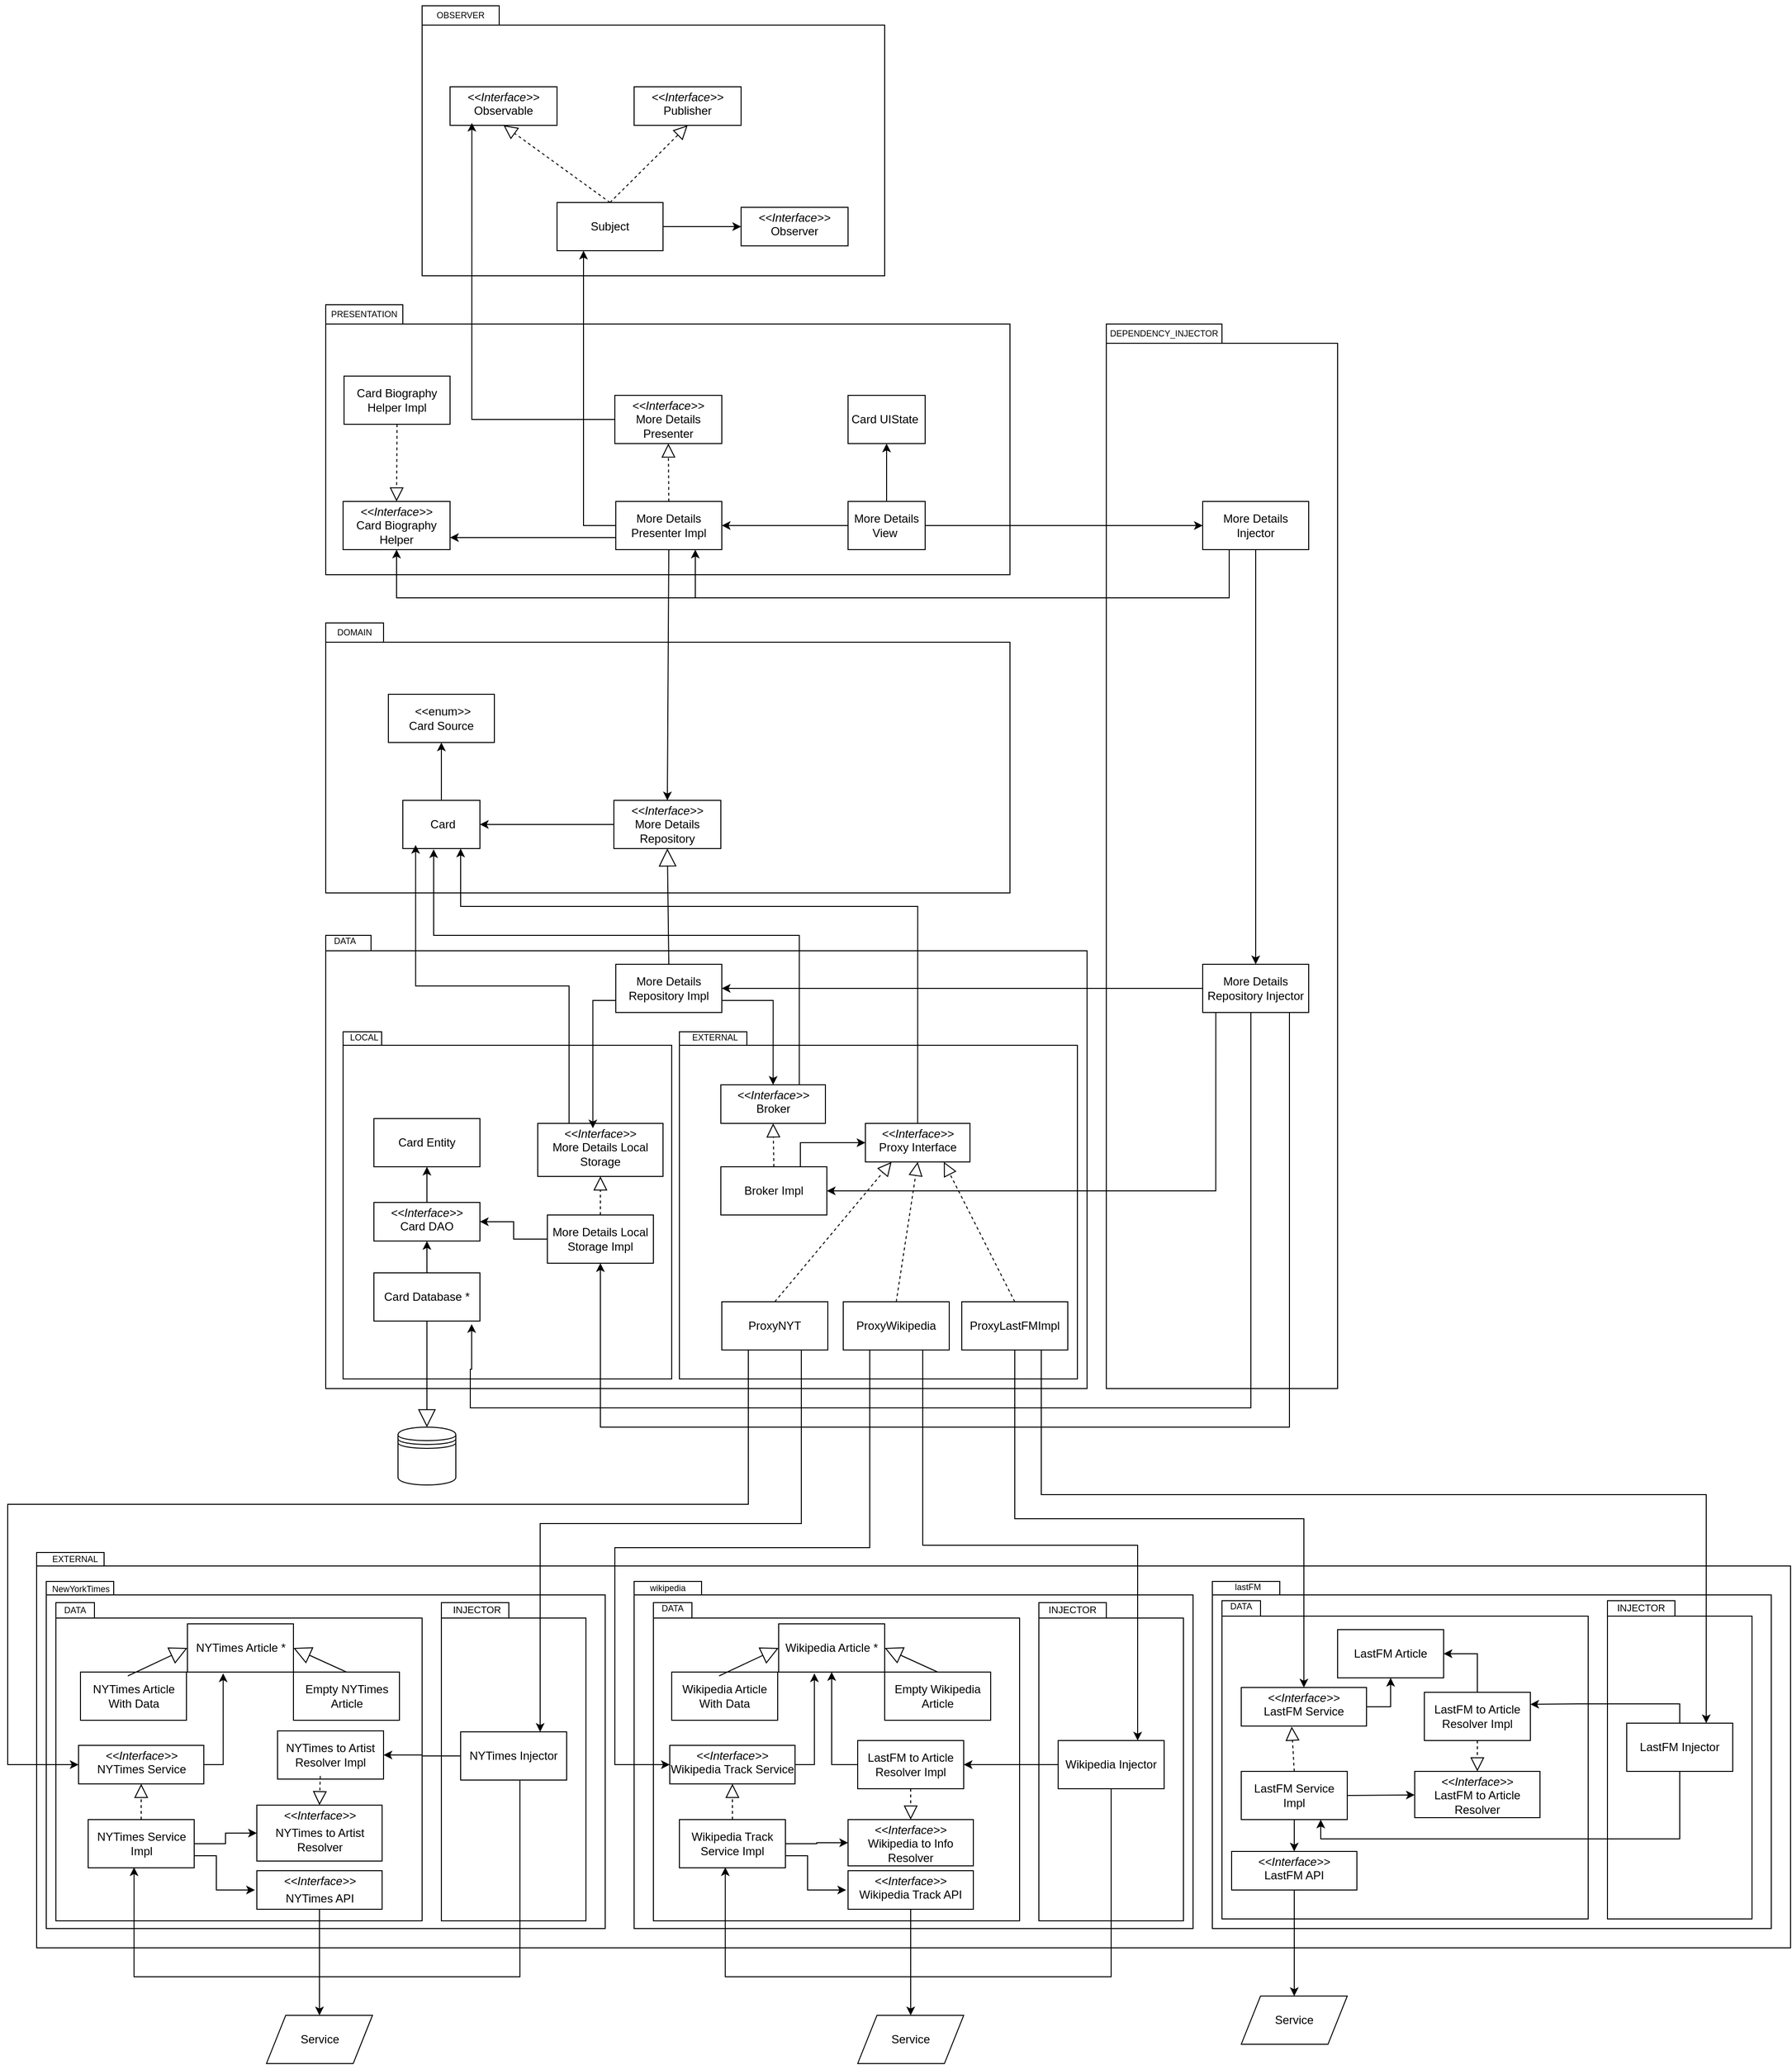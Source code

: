 <mxfile version="24.3.1" type="device">
  <diagram id="C5RBs43oDa-KdzZeNtuy" name="Page-1">
    <mxGraphModel dx="2926" dy="3248" grid="1" gridSize="10" guides="1" tooltips="1" connect="1" arrows="1" fold="1" page="1" pageScale="1" pageWidth="827" pageHeight="1169" math="0" shadow="0">
      <root>
        <mxCell id="WIyWlLk6GJQsqaUBKTNV-0" />
        <mxCell id="WIyWlLk6GJQsqaUBKTNV-1" parent="WIyWlLk6GJQsqaUBKTNV-0" />
        <mxCell id="z97vaCy-IaPKQEw0zS1Y-28" value="" style="shape=folder;fontStyle=1;spacingTop=10;tabWidth=70;tabHeight=14;tabPosition=left;html=1;whiteSpace=wrap;" vertex="1" parent="WIyWlLk6GJQsqaUBKTNV-1">
          <mxGeometry x="-260" y="190" width="1820" height="410" as="geometry" />
        </mxCell>
        <mxCell id="z97vaCy-IaPKQEw0zS1Y-38" value="" style="shape=folder;fontStyle=1;spacingTop=10;tabWidth=70;tabHeight=14;tabPosition=left;html=1;whiteSpace=wrap;" vertex="1" parent="WIyWlLk6GJQsqaUBKTNV-1">
          <mxGeometry x="960" y="220" width="580" height="360" as="geometry" />
        </mxCell>
        <mxCell id="z97vaCy-IaPKQEw0zS1Y-39" value="&lt;font style=&quot;font-size: 9px;&quot;&gt;lastFM&lt;/font&gt;" style="text;html=1;align=center;verticalAlign=middle;whiteSpace=wrap;rounded=0;" vertex="1" parent="WIyWlLk6GJQsqaUBKTNV-1">
          <mxGeometry x="967" y="210" width="60" height="30" as="geometry" />
        </mxCell>
        <mxCell id="z97vaCy-IaPKQEw0zS1Y-57" value="" style="shape=folder;fontStyle=1;spacingTop=10;tabWidth=40;tabHeight=16&#xa;;tabPosition=left;tabText=&quot;data&quot;;html=1;whiteSpace=wrap;" vertex="1" parent="WIyWlLk6GJQsqaUBKTNV-1">
          <mxGeometry x="970" y="240" width="380" height="330" as="geometry" />
        </mxCell>
        <mxCell id="z97vaCy-IaPKQEw0zS1Y-58" value="&lt;font style=&quot;font-size: 9px;&quot;&gt;DATA&lt;/font&gt;" style="text;html=1;align=center;verticalAlign=middle;whiteSpace=wrap;rounded=0;" vertex="1" parent="WIyWlLk6GJQsqaUBKTNV-1">
          <mxGeometry x="960" y="230" width="60" height="30" as="geometry" />
        </mxCell>
        <mxCell id="ISupGkMPQCeLkf7W93xA-0" value="" style="shape=folder;fontStyle=1;spacingTop=10;tabWidth=40;tabHeight=16&#xa;;tabPosition=left;tabText=&quot;data&quot;;html=1;whiteSpace=wrap;" parent="WIyWlLk6GJQsqaUBKTNV-1" vertex="1">
          <mxGeometry x="40" y="-450" width="790" height="470" as="geometry" />
        </mxCell>
        <mxCell id="z97vaCy-IaPKQEw0zS1Y-7" value="" style="shape=folder;fontStyle=1;spacingTop=10;tabWidth=40;tabHeight=14;tabPosition=left;html=1;whiteSpace=wrap;" vertex="1" parent="WIyWlLk6GJQsqaUBKTNV-1">
          <mxGeometry x="58" y="-350" width="341" height="360" as="geometry" />
        </mxCell>
        <mxCell id="ISupGkMPQCeLkf7W93xA-2" value="" style="shape=folder;fontStyle=1;spacingTop=10;tabWidth=60;tabHeight=20;tabPosition=left;tabText=&quot;data&quot;;html=1;whiteSpace=wrap;" parent="WIyWlLk6GJQsqaUBKTNV-1" vertex="1">
          <mxGeometry x="40" y="-774" width="710" height="280" as="geometry" />
        </mxCell>
        <mxCell id="ISupGkMPQCeLkf7W93xA-3" value="&lt;font style=&quot;font-size: 9px;&quot;&gt;DOMAIN&lt;/font&gt;" style="text;html=1;align=center;verticalAlign=middle;whiteSpace=wrap;rounded=0;" parent="WIyWlLk6GJQsqaUBKTNV-1" vertex="1">
          <mxGeometry x="40" y="-780" width="60" height="30" as="geometry" />
        </mxCell>
        <mxCell id="ISupGkMPQCeLkf7W93xA-4" value="" style="shape=folder;fontStyle=1;spacingTop=10;tabWidth=80;tabHeight=20;tabPosition=left;tabText=&quot;data&quot;;html=1;whiteSpace=wrap;" parent="WIyWlLk6GJQsqaUBKTNV-1" vertex="1">
          <mxGeometry x="40" y="-1104" width="710" height="280" as="geometry" />
        </mxCell>
        <mxCell id="ISupGkMPQCeLkf7W93xA-5" value="&lt;font style=&quot;font-size: 9px;&quot;&gt;PRESENTATION&lt;/font&gt;" style="text;html=1;align=center;verticalAlign=middle;whiteSpace=wrap;rounded=0;" parent="WIyWlLk6GJQsqaUBKTNV-1" vertex="1">
          <mxGeometry x="50" y="-1110" width="60" height="30" as="geometry" />
        </mxCell>
        <mxCell id="ISupGkMPQCeLkf7W93xA-6" value="" style="shape=folder;fontStyle=1;spacingTop=10;tabWidth=120;tabHeight=20;tabPosition=left;tabText=&quot;data&quot;;html=1;whiteSpace=wrap;" parent="WIyWlLk6GJQsqaUBKTNV-1" vertex="1">
          <mxGeometry x="850" y="-1084" width="240" height="1104" as="geometry" />
        </mxCell>
        <mxCell id="ISupGkMPQCeLkf7W93xA-7" value="&lt;font style=&quot;font-size: 9px;&quot;&gt;DEPENDENCY_INJECTOR&lt;/font&gt;" style="text;html=1;align=center;verticalAlign=middle;whiteSpace=wrap;rounded=0;" parent="WIyWlLk6GJQsqaUBKTNV-1" vertex="1">
          <mxGeometry x="880" y="-1090" width="60" height="30" as="geometry" />
        </mxCell>
        <mxCell id="ISupGkMPQCeLkf7W93xA-24" style="edgeStyle=orthogonalEdgeStyle;rounded=0;orthogonalLoop=1;jettySize=auto;html=1;exitX=0.5;exitY=0;exitDx=0;exitDy=0;entryX=0.5;entryY=1;entryDx=0;entryDy=0;" parent="WIyWlLk6GJQsqaUBKTNV-1" source="ISupGkMPQCeLkf7W93xA-10" target="ISupGkMPQCeLkf7W93xA-23" edge="1">
          <mxGeometry relative="1" as="geometry" />
        </mxCell>
        <mxCell id="ISupGkMPQCeLkf7W93xA-10" value="Card Database *" style="html=1;whiteSpace=wrap;" parent="WIyWlLk6GJQsqaUBKTNV-1" vertex="1">
          <mxGeometry x="90" y="-100" width="110" height="50" as="geometry" />
        </mxCell>
        <mxCell id="ISupGkMPQCeLkf7W93xA-15" value="" style="shape=datastore;whiteSpace=wrap;html=1;" parent="WIyWlLk6GJQsqaUBKTNV-1" vertex="1">
          <mxGeometry x="115" y="60" width="60" height="60" as="geometry" />
        </mxCell>
        <mxCell id="ISupGkMPQCeLkf7W93xA-17" value="" style="endArrow=block;endSize=16;endFill=0;html=1;rounded=0;exitX=0.5;exitY=1;exitDx=0;exitDy=0;entryX=0.5;entryY=0;entryDx=0;entryDy=0;" parent="WIyWlLk6GJQsqaUBKTNV-1" source="ISupGkMPQCeLkf7W93xA-10" target="ISupGkMPQCeLkf7W93xA-15" edge="1">
          <mxGeometry width="160" relative="1" as="geometry">
            <mxPoint x="254" y="-50" as="sourcePoint" />
            <mxPoint x="414" y="-50" as="targetPoint" />
          </mxGeometry>
        </mxCell>
        <mxCell id="ISupGkMPQCeLkf7W93xA-21" value="Card Entity" style="html=1;whiteSpace=wrap;" parent="WIyWlLk6GJQsqaUBKTNV-1" vertex="1">
          <mxGeometry x="90" y="-260" width="110" height="50" as="geometry" />
        </mxCell>
        <mxCell id="ISupGkMPQCeLkf7W93xA-25" style="edgeStyle=orthogonalEdgeStyle;rounded=0;orthogonalLoop=1;jettySize=auto;html=1;exitX=0.5;exitY=0;exitDx=0;exitDy=0;entryX=0.5;entryY=1;entryDx=0;entryDy=0;" parent="WIyWlLk6GJQsqaUBKTNV-1" source="ISupGkMPQCeLkf7W93xA-23" target="ISupGkMPQCeLkf7W93xA-21" edge="1">
          <mxGeometry relative="1" as="geometry" />
        </mxCell>
        <mxCell id="ISupGkMPQCeLkf7W93xA-23" value="&lt;p style=&quot;margin:0px;margin-top:4px;text-align:center;&quot;&gt;&lt;i&gt;&amp;lt;&amp;lt;Interface&amp;gt;&amp;gt;&lt;/i&gt;&lt;br&gt;Card DAO&lt;/p&gt;&lt;p style=&quot;margin:0px;margin-left:4px;&quot;&gt;&lt;br&gt;&lt;/p&gt;" style="verticalAlign=top;align=left;overflow=fill;html=1;whiteSpace=wrap;" parent="WIyWlLk6GJQsqaUBKTNV-1" vertex="1">
          <mxGeometry x="90" y="-173" width="110" height="40" as="geometry" />
        </mxCell>
        <mxCell id="ISupGkMPQCeLkf7W93xA-26" value="&lt;p style=&quot;margin:0px;margin-top:4px;text-align:center;&quot;&gt;&lt;i&gt;&amp;lt;&amp;lt;Interface&amp;gt;&amp;gt;&lt;/i&gt;&lt;br&gt;More Details Local Storage&lt;/p&gt;&lt;p style=&quot;margin:0px;margin-left:4px;&quot;&gt;&lt;br&gt;&lt;/p&gt;" style="verticalAlign=top;align=left;overflow=fill;html=1;whiteSpace=wrap;" parent="WIyWlLk6GJQsqaUBKTNV-1" vertex="1">
          <mxGeometry x="260" y="-255" width="130" height="55" as="geometry" />
        </mxCell>
        <mxCell id="ISupGkMPQCeLkf7W93xA-31" style="edgeStyle=orthogonalEdgeStyle;rounded=0;orthogonalLoop=1;jettySize=auto;html=1;exitX=0;exitY=0.5;exitDx=0;exitDy=0;entryX=1;entryY=0.5;entryDx=0;entryDy=0;" parent="WIyWlLk6GJQsqaUBKTNV-1" source="ISupGkMPQCeLkf7W93xA-28" target="ISupGkMPQCeLkf7W93xA-23" edge="1">
          <mxGeometry relative="1" as="geometry" />
        </mxCell>
        <mxCell id="ISupGkMPQCeLkf7W93xA-28" value="More Details Local Storage Impl" style="html=1;whiteSpace=wrap;" parent="WIyWlLk6GJQsqaUBKTNV-1" vertex="1">
          <mxGeometry x="270" y="-160" width="110" height="50" as="geometry" />
        </mxCell>
        <mxCell id="ISupGkMPQCeLkf7W93xA-30" value="" style="endArrow=block;dashed=1;endFill=0;endSize=12;html=1;rounded=0;entryX=0.5;entryY=1;entryDx=0;entryDy=0;exitX=0.5;exitY=0;exitDx=0;exitDy=0;" parent="WIyWlLk6GJQsqaUBKTNV-1" source="ISupGkMPQCeLkf7W93xA-28" target="ISupGkMPQCeLkf7W93xA-26" edge="1">
          <mxGeometry width="160" relative="1" as="geometry">
            <mxPoint x="325" y="-340" as="sourcePoint" />
            <mxPoint x="480" y="-260" as="targetPoint" />
          </mxGeometry>
        </mxCell>
        <mxCell id="ISupGkMPQCeLkf7W93xA-46" value="&amp;nbsp;Card" style="html=1;whiteSpace=wrap;" parent="WIyWlLk6GJQsqaUBKTNV-1" vertex="1">
          <mxGeometry x="120" y="-590" width="80" height="50" as="geometry" />
        </mxCell>
        <mxCell id="ISupGkMPQCeLkf7W93xA-51" value="&lt;p style=&quot;margin:0px;margin-top:4px;text-align:center;&quot;&gt;&lt;i&gt;&amp;lt;&amp;lt;Interface&amp;gt;&amp;gt;&lt;/i&gt;&lt;br&gt;More Details Repository&lt;/p&gt;&lt;p style=&quot;margin:0px;margin-left:4px;&quot;&gt;&lt;br&gt;&lt;/p&gt;" style="verticalAlign=top;align=left;overflow=fill;html=1;whiteSpace=wrap;" parent="WIyWlLk6GJQsqaUBKTNV-1" vertex="1">
          <mxGeometry x="339" y="-590" width="111" height="50" as="geometry" />
        </mxCell>
        <mxCell id="ISupGkMPQCeLkf7W93xA-52" style="rounded=0;orthogonalLoop=1;jettySize=auto;html=1;exitX=0;exitY=0.5;exitDx=0;exitDy=0;entryX=1;entryY=0.5;entryDx=0;entryDy=0;" parent="WIyWlLk6GJQsqaUBKTNV-1" source="ISupGkMPQCeLkf7W93xA-51" target="ISupGkMPQCeLkf7W93xA-46" edge="1">
          <mxGeometry relative="1" as="geometry" />
        </mxCell>
        <mxCell id="ISupGkMPQCeLkf7W93xA-53" value="More Details Repository Impl" style="html=1;whiteSpace=wrap;" parent="WIyWlLk6GJQsqaUBKTNV-1" vertex="1">
          <mxGeometry x="341" y="-420" width="110" height="50" as="geometry" />
        </mxCell>
        <mxCell id="ISupGkMPQCeLkf7W93xA-57" value="" style="endArrow=block;endSize=16;endFill=0;html=1;rounded=0;entryX=0.5;entryY=1;entryDx=0;entryDy=0;exitX=0.5;exitY=0;exitDx=0;exitDy=0;" parent="WIyWlLk6GJQsqaUBKTNV-1" source="ISupGkMPQCeLkf7W93xA-53" target="ISupGkMPQCeLkf7W93xA-51" edge="1">
          <mxGeometry width="160" relative="1" as="geometry">
            <mxPoint x="230" y="-580" as="sourcePoint" />
            <mxPoint x="179" y="-630" as="targetPoint" />
          </mxGeometry>
        </mxCell>
        <mxCell id="ISupGkMPQCeLkf7W93xA-67" value="&lt;p style=&quot;margin:0px;margin-top:4px;text-align:center;&quot;&gt;&lt;i&gt;&amp;lt;&amp;lt;Interface&amp;gt;&amp;gt;&lt;/i&gt;&lt;br&gt;More Details Presenter&lt;/p&gt;&lt;p style=&quot;margin:0px;margin-left:4px;&quot;&gt;&lt;br&gt;&lt;/p&gt;" style="verticalAlign=top;align=left;overflow=fill;html=1;whiteSpace=wrap;" parent="WIyWlLk6GJQsqaUBKTNV-1" vertex="1">
          <mxGeometry x="340" y="-1010" width="111" height="50" as="geometry" />
        </mxCell>
        <mxCell id="ISupGkMPQCeLkf7W93xA-70" style="rounded=0;orthogonalLoop=1;jettySize=auto;html=1;exitX=0.5;exitY=1;exitDx=0;exitDy=0;entryX=0.5;entryY=0;entryDx=0;entryDy=0;" parent="WIyWlLk6GJQsqaUBKTNV-1" source="ISupGkMPQCeLkf7W93xA-69" target="ISupGkMPQCeLkf7W93xA-51" edge="1">
          <mxGeometry relative="1" as="geometry" />
        </mxCell>
        <mxCell id="z97vaCy-IaPKQEw0zS1Y-3" style="edgeStyle=orthogonalEdgeStyle;rounded=0;orthogonalLoop=1;jettySize=auto;html=1;exitX=0;exitY=0.75;exitDx=0;exitDy=0;entryX=1;entryY=0.75;entryDx=0;entryDy=0;" edge="1" parent="WIyWlLk6GJQsqaUBKTNV-1" source="ISupGkMPQCeLkf7W93xA-69" target="z97vaCy-IaPKQEw0zS1Y-1">
          <mxGeometry relative="1" as="geometry" />
        </mxCell>
        <mxCell id="ISupGkMPQCeLkf7W93xA-69" value="More Details Presenter Impl" style="html=1;whiteSpace=wrap;" parent="WIyWlLk6GJQsqaUBKTNV-1" vertex="1">
          <mxGeometry x="341" y="-900" width="110" height="50" as="geometry" />
        </mxCell>
        <mxCell id="ISupGkMPQCeLkf7W93xA-71" value="" style="endArrow=block;dashed=1;endFill=0;endSize=12;html=1;rounded=0;entryX=0.5;entryY=1;entryDx=0;entryDy=0;exitX=0.5;exitY=0;exitDx=0;exitDy=0;" parent="WIyWlLk6GJQsqaUBKTNV-1" source="ISupGkMPQCeLkf7W93xA-69" target="ISupGkMPQCeLkf7W93xA-67" edge="1">
          <mxGeometry width="160" relative="1" as="geometry">
            <mxPoint x="620" y="-584" as="sourcePoint" />
            <mxPoint x="620" y="-621" as="targetPoint" />
          </mxGeometry>
        </mxCell>
        <mxCell id="ISupGkMPQCeLkf7W93xA-72" value="" style="shape=folder;fontStyle=1;spacingTop=10;tabWidth=80;tabHeight=20;tabPosition=left;tabText=&quot;data&quot;;html=1;whiteSpace=wrap;" parent="WIyWlLk6GJQsqaUBKTNV-1" vertex="1">
          <mxGeometry x="140" y="-1414" width="480" height="280" as="geometry" />
        </mxCell>
        <mxCell id="ISupGkMPQCeLkf7W93xA-73" value="&lt;font style=&quot;font-size: 9px;&quot;&gt;OBSERVER&lt;/font&gt;" style="text;html=1;align=center;verticalAlign=middle;whiteSpace=wrap;rounded=0;" parent="WIyWlLk6GJQsqaUBKTNV-1" vertex="1">
          <mxGeometry x="150" y="-1420" width="60" height="30" as="geometry" />
        </mxCell>
        <mxCell id="ISupGkMPQCeLkf7W93xA-77" value="&lt;p style=&quot;margin:0px;margin-top:4px;text-align:center;&quot;&gt;&lt;i&gt;&amp;lt;&amp;lt;Interface&amp;gt;&amp;gt;&lt;/i&gt;&lt;br&gt;Observable&lt;/p&gt;&lt;p style=&quot;margin:0px;margin-left:4px;&quot;&gt;&lt;br&gt;&lt;/p&gt;" style="verticalAlign=top;align=left;overflow=fill;html=1;whiteSpace=wrap;" parent="WIyWlLk6GJQsqaUBKTNV-1" vertex="1">
          <mxGeometry x="169" y="-1330" width="111" height="40" as="geometry" />
        </mxCell>
        <mxCell id="ISupGkMPQCeLkf7W93xA-78" value="&lt;p style=&quot;margin:0px;margin-top:4px;text-align:center;&quot;&gt;&lt;i&gt;&amp;lt;&amp;lt;Interface&amp;gt;&amp;gt;&lt;/i&gt;&lt;br&gt;Observer&lt;/p&gt;&lt;p style=&quot;margin:0px;margin-left:4px;&quot;&gt;&lt;br&gt;&lt;/p&gt;" style="verticalAlign=top;align=left;overflow=fill;html=1;whiteSpace=wrap;" parent="WIyWlLk6GJQsqaUBKTNV-1" vertex="1">
          <mxGeometry x="471" y="-1205" width="111" height="40" as="geometry" />
        </mxCell>
        <mxCell id="ISupGkMPQCeLkf7W93xA-79" value="&lt;p style=&quot;margin:0px;margin-top:4px;text-align:center;&quot;&gt;&lt;i&gt;&amp;lt;&amp;lt;Interface&amp;gt;&amp;gt;&lt;/i&gt;&lt;br&gt;Publisher&lt;/p&gt;&lt;p style=&quot;margin:0px;margin-left:4px;&quot;&gt;&lt;br&gt;&lt;/p&gt;" style="verticalAlign=top;align=left;overflow=fill;html=1;whiteSpace=wrap;" parent="WIyWlLk6GJQsqaUBKTNV-1" vertex="1">
          <mxGeometry x="360" y="-1330" width="111" height="40" as="geometry" />
        </mxCell>
        <mxCell id="ISupGkMPQCeLkf7W93xA-85" style="edgeStyle=orthogonalEdgeStyle;rounded=0;orthogonalLoop=1;jettySize=auto;html=1;exitX=1;exitY=0.5;exitDx=0;exitDy=0;entryX=0;entryY=0.5;entryDx=0;entryDy=0;" parent="WIyWlLk6GJQsqaUBKTNV-1" source="ISupGkMPQCeLkf7W93xA-80" target="ISupGkMPQCeLkf7W93xA-78" edge="1">
          <mxGeometry relative="1" as="geometry" />
        </mxCell>
        <mxCell id="ISupGkMPQCeLkf7W93xA-80" value="Subject" style="html=1;whiteSpace=wrap;" parent="WIyWlLk6GJQsqaUBKTNV-1" vertex="1">
          <mxGeometry x="280" y="-1210" width="110" height="50" as="geometry" />
        </mxCell>
        <mxCell id="ISupGkMPQCeLkf7W93xA-83" value="" style="endArrow=block;dashed=1;endFill=0;endSize=12;html=1;rounded=0;entryX=0.5;entryY=1;entryDx=0;entryDy=0;exitX=0.5;exitY=0;exitDx=0;exitDy=0;" parent="WIyWlLk6GJQsqaUBKTNV-1" source="ISupGkMPQCeLkf7W93xA-80" target="ISupGkMPQCeLkf7W93xA-77" edge="1">
          <mxGeometry width="160" relative="1" as="geometry">
            <mxPoint x="446" y="-890" as="sourcePoint" />
            <mxPoint x="446" y="-950" as="targetPoint" />
          </mxGeometry>
        </mxCell>
        <mxCell id="ISupGkMPQCeLkf7W93xA-84" value="" style="endArrow=block;dashed=1;endFill=0;endSize=12;html=1;rounded=0;entryX=0.5;entryY=1;entryDx=0;entryDy=0;exitX=0.5;exitY=0;exitDx=0;exitDy=0;" parent="WIyWlLk6GJQsqaUBKTNV-1" source="ISupGkMPQCeLkf7W93xA-80" target="ISupGkMPQCeLkf7W93xA-79" edge="1">
          <mxGeometry width="160" relative="1" as="geometry">
            <mxPoint x="345" y="-1200" as="sourcePoint" />
            <mxPoint x="235" y="-1280" as="targetPoint" />
          </mxGeometry>
        </mxCell>
        <mxCell id="ISupGkMPQCeLkf7W93xA-86" style="edgeStyle=orthogonalEdgeStyle;rounded=0;orthogonalLoop=1;jettySize=auto;html=1;exitX=0;exitY=0.5;exitDx=0;exitDy=0;entryX=0.204;entryY=0.936;entryDx=0;entryDy=0;entryPerimeter=0;" parent="WIyWlLk6GJQsqaUBKTNV-1" source="ISupGkMPQCeLkf7W93xA-67" target="ISupGkMPQCeLkf7W93xA-77" edge="1">
          <mxGeometry relative="1" as="geometry" />
        </mxCell>
        <mxCell id="ISupGkMPQCeLkf7W93xA-88" value="Card UIState&amp;nbsp;" style="html=1;whiteSpace=wrap;" parent="WIyWlLk6GJQsqaUBKTNV-1" vertex="1">
          <mxGeometry x="582" y="-1010" width="80" height="50" as="geometry" />
        </mxCell>
        <mxCell id="ISupGkMPQCeLkf7W93xA-91" style="rounded=0;orthogonalLoop=1;jettySize=auto;html=1;exitX=0.5;exitY=0;exitDx=0;exitDy=0;entryX=0.5;entryY=1;entryDx=0;entryDy=0;" parent="WIyWlLk6GJQsqaUBKTNV-1" source="ISupGkMPQCeLkf7W93xA-90" target="ISupGkMPQCeLkf7W93xA-88" edge="1">
          <mxGeometry relative="1" as="geometry" />
        </mxCell>
        <mxCell id="ISupGkMPQCeLkf7W93xA-94" style="edgeStyle=orthogonalEdgeStyle;rounded=0;orthogonalLoop=1;jettySize=auto;html=1;exitX=0;exitY=0.5;exitDx=0;exitDy=0;entryX=1;entryY=0.5;entryDx=0;entryDy=0;" parent="WIyWlLk6GJQsqaUBKTNV-1" source="ISupGkMPQCeLkf7W93xA-90" target="ISupGkMPQCeLkf7W93xA-69" edge="1">
          <mxGeometry relative="1" as="geometry" />
        </mxCell>
        <mxCell id="ISupGkMPQCeLkf7W93xA-96" style="edgeStyle=orthogonalEdgeStyle;rounded=0;orthogonalLoop=1;jettySize=auto;html=1;exitX=1;exitY=0.5;exitDx=0;exitDy=0;entryX=0;entryY=0.5;entryDx=0;entryDy=0;" parent="WIyWlLk6GJQsqaUBKTNV-1" source="ISupGkMPQCeLkf7W93xA-90" target="ISupGkMPQCeLkf7W93xA-95" edge="1">
          <mxGeometry relative="1" as="geometry" />
        </mxCell>
        <mxCell id="ISupGkMPQCeLkf7W93xA-90" value="More Details View&amp;nbsp;" style="html=1;whiteSpace=wrap;" parent="WIyWlLk6GJQsqaUBKTNV-1" vertex="1">
          <mxGeometry x="582" y="-900" width="80" height="50" as="geometry" />
        </mxCell>
        <mxCell id="ISupGkMPQCeLkf7W93xA-98" style="edgeStyle=orthogonalEdgeStyle;rounded=0;orthogonalLoop=1;jettySize=auto;html=1;exitX=0.5;exitY=1;exitDx=0;exitDy=0;entryX=0.5;entryY=0;entryDx=0;entryDy=0;" parent="WIyWlLk6GJQsqaUBKTNV-1" source="ISupGkMPQCeLkf7W93xA-95" target="ISupGkMPQCeLkf7W93xA-97" edge="1">
          <mxGeometry relative="1" as="geometry" />
        </mxCell>
        <mxCell id="ISupGkMPQCeLkf7W93xA-101" style="edgeStyle=orthogonalEdgeStyle;rounded=0;orthogonalLoop=1;jettySize=auto;html=1;exitX=0.25;exitY=1;exitDx=0;exitDy=0;entryX=0.75;entryY=1;entryDx=0;entryDy=0;" parent="WIyWlLk6GJQsqaUBKTNV-1" source="ISupGkMPQCeLkf7W93xA-95" target="ISupGkMPQCeLkf7W93xA-69" edge="1">
          <mxGeometry relative="1" as="geometry">
            <mxPoint x="1017.5" y="-800" as="sourcePoint" />
            <mxPoint x="423.5" y="-800" as="targetPoint" />
            <Array as="points">
              <mxPoint x="978" y="-800" />
              <mxPoint x="424" y="-800" />
            </Array>
          </mxGeometry>
        </mxCell>
        <mxCell id="z97vaCy-IaPKQEw0zS1Y-6" style="edgeStyle=orthogonalEdgeStyle;rounded=0;orthogonalLoop=1;jettySize=auto;html=1;exitX=0.25;exitY=1;exitDx=0;exitDy=0;entryX=0.5;entryY=1;entryDx=0;entryDy=0;" edge="1" parent="WIyWlLk6GJQsqaUBKTNV-1" source="ISupGkMPQCeLkf7W93xA-95" target="z97vaCy-IaPKQEw0zS1Y-1">
          <mxGeometry relative="1" as="geometry">
            <Array as="points">
              <mxPoint x="978" y="-800" />
              <mxPoint x="114" y="-800" />
            </Array>
          </mxGeometry>
        </mxCell>
        <mxCell id="ISupGkMPQCeLkf7W93xA-95" value="More Details Injector" style="html=1;whiteSpace=wrap;" parent="WIyWlLk6GJQsqaUBKTNV-1" vertex="1">
          <mxGeometry x="950" y="-900" width="110" height="50" as="geometry" />
        </mxCell>
        <mxCell id="ISupGkMPQCeLkf7W93xA-107" style="edgeStyle=orthogonalEdgeStyle;rounded=0;orthogonalLoop=1;jettySize=auto;html=1;exitX=0.5;exitY=1;exitDx=0;exitDy=0;entryX=0.922;entryY=1.064;entryDx=0;entryDy=0;entryPerimeter=0;" parent="WIyWlLk6GJQsqaUBKTNV-1" source="ISupGkMPQCeLkf7W93xA-97" target="ISupGkMPQCeLkf7W93xA-10" edge="1">
          <mxGeometry relative="1" as="geometry">
            <mxPoint x="1080" y="319.74" as="targetPoint" />
            <Array as="points">
              <mxPoint x="966" y="-370" />
              <mxPoint x="966" y="-382" />
              <mxPoint x="1000" y="-382" />
              <mxPoint x="1000" y="40" />
              <mxPoint x="190" y="40" />
              <mxPoint x="190" />
              <mxPoint x="191" />
            </Array>
          </mxGeometry>
        </mxCell>
        <mxCell id="ISupGkMPQCeLkf7W93xA-109" style="edgeStyle=orthogonalEdgeStyle;rounded=0;orthogonalLoop=1;jettySize=auto;html=1;exitX=0.75;exitY=1;exitDx=0;exitDy=0;entryX=0.5;entryY=1;entryDx=0;entryDy=0;" parent="WIyWlLk6GJQsqaUBKTNV-1" source="ISupGkMPQCeLkf7W93xA-97" target="ISupGkMPQCeLkf7W93xA-28" edge="1">
          <mxGeometry relative="1" as="geometry">
            <mxPoint x="1100" y="230" as="targetPoint" />
            <Array as="points">
              <mxPoint x="1040" y="-370" />
              <mxPoint x="1040" y="60" />
              <mxPoint x="325" y="60" />
            </Array>
          </mxGeometry>
        </mxCell>
        <mxCell id="ISupGkMPQCeLkf7W93xA-110" style="edgeStyle=orthogonalEdgeStyle;rounded=0;orthogonalLoop=1;jettySize=auto;html=1;exitX=0;exitY=0.5;exitDx=0;exitDy=0;entryX=1;entryY=0.5;entryDx=0;entryDy=0;" parent="WIyWlLk6GJQsqaUBKTNV-1" source="ISupGkMPQCeLkf7W93xA-97" target="ISupGkMPQCeLkf7W93xA-53" edge="1">
          <mxGeometry relative="1" as="geometry" />
        </mxCell>
        <mxCell id="ISupGkMPQCeLkf7W93xA-97" value="More Details Repository Injector" style="html=1;whiteSpace=wrap;" parent="WIyWlLk6GJQsqaUBKTNV-1" vertex="1">
          <mxGeometry x="950" y="-420" width="110" height="50" as="geometry" />
        </mxCell>
        <mxCell id="z97vaCy-IaPKQEw0zS1Y-0" value="Card Biography Helper Impl" style="html=1;whiteSpace=wrap;" vertex="1" parent="WIyWlLk6GJQsqaUBKTNV-1">
          <mxGeometry x="59" y="-1030" width="110" height="50" as="geometry" />
        </mxCell>
        <mxCell id="z97vaCy-IaPKQEw0zS1Y-1" value="&lt;p style=&quot;margin:0px;margin-top:4px;text-align:center;&quot;&gt;&lt;i&gt;&amp;lt;&amp;lt;Interface&amp;gt;&amp;gt;&lt;/i&gt;&lt;br&gt;Card Biography Helper&lt;/p&gt;&lt;p style=&quot;margin:0px;margin-left:4px;&quot;&gt;&lt;br&gt;&lt;/p&gt;" style="verticalAlign=top;align=left;overflow=fill;html=1;whiteSpace=wrap;" vertex="1" parent="WIyWlLk6GJQsqaUBKTNV-1">
          <mxGeometry x="58" y="-900" width="111" height="50" as="geometry" />
        </mxCell>
        <mxCell id="z97vaCy-IaPKQEw0zS1Y-2" value="" style="endArrow=block;dashed=1;endFill=0;endSize=12;html=1;rounded=0;entryX=0.5;entryY=0;entryDx=0;entryDy=0;exitX=0.5;exitY=1;exitDx=0;exitDy=0;" edge="1" parent="WIyWlLk6GJQsqaUBKTNV-1" source="z97vaCy-IaPKQEw0zS1Y-0" target="z97vaCy-IaPKQEw0zS1Y-1">
          <mxGeometry width="160" relative="1" as="geometry">
            <mxPoint x="406" y="-890" as="sourcePoint" />
            <mxPoint x="406" y="-950" as="targetPoint" />
          </mxGeometry>
        </mxCell>
        <mxCell id="ISupGkMPQCeLkf7W93xA-87" style="edgeStyle=orthogonalEdgeStyle;rounded=0;orthogonalLoop=1;jettySize=auto;html=1;exitX=0;exitY=0.5;exitDx=0;exitDy=0;entryX=0.25;entryY=1;entryDx=0;entryDy=0;" parent="WIyWlLk6GJQsqaUBKTNV-1" source="ISupGkMPQCeLkf7W93xA-69" target="ISupGkMPQCeLkf7W93xA-80" edge="1">
          <mxGeometry relative="1" as="geometry" />
        </mxCell>
        <mxCell id="z97vaCy-IaPKQEw0zS1Y-4" value="&amp;nbsp;&amp;lt;&amp;lt;enum&amp;gt;&amp;gt;&lt;div&gt;Card Source&lt;br&gt;&lt;/div&gt;" style="html=1;whiteSpace=wrap;" vertex="1" parent="WIyWlLk6GJQsqaUBKTNV-1">
          <mxGeometry x="105" y="-700" width="110" height="50" as="geometry" />
        </mxCell>
        <mxCell id="z97vaCy-IaPKQEw0zS1Y-5" style="rounded=0;orthogonalLoop=1;jettySize=auto;html=1;exitX=0.5;exitY=0;exitDx=0;exitDy=0;entryX=0.5;entryY=1;entryDx=0;entryDy=0;" edge="1" parent="WIyWlLk6GJQsqaUBKTNV-1" source="ISupGkMPQCeLkf7W93xA-46" target="z97vaCy-IaPKQEw0zS1Y-4">
          <mxGeometry relative="1" as="geometry" />
        </mxCell>
        <mxCell id="z97vaCy-IaPKQEw0zS1Y-8" value="&lt;font style=&quot;font-size: 9px;&quot;&gt;DATA&lt;/font&gt;" style="text;html=1;align=center;verticalAlign=middle;whiteSpace=wrap;rounded=0;" vertex="1" parent="WIyWlLk6GJQsqaUBKTNV-1">
          <mxGeometry x="30" y="-460" width="60" height="30" as="geometry" />
        </mxCell>
        <mxCell id="ISupGkMPQCeLkf7W93xA-1" value="&lt;font style=&quot;font-size: 9px;&quot;&gt;LOCAL&lt;/font&gt;" style="text;html=1;align=center;verticalAlign=middle;whiteSpace=wrap;rounded=0;" parent="WIyWlLk6GJQsqaUBKTNV-1" vertex="1">
          <mxGeometry x="50" y="-360" width="60" height="30" as="geometry" />
        </mxCell>
        <mxCell id="z97vaCy-IaPKQEw0zS1Y-10" value="" style="shape=folder;fontStyle=1;spacingTop=10;tabWidth=70;tabHeight=14;tabPosition=left;html=1;whiteSpace=wrap;" vertex="1" parent="WIyWlLk6GJQsqaUBKTNV-1">
          <mxGeometry x="407" y="-350" width="413" height="360" as="geometry" />
        </mxCell>
        <mxCell id="z97vaCy-IaPKQEw0zS1Y-11" value="&lt;font style=&quot;font-size: 9px;&quot;&gt;EXTERNAL&lt;/font&gt;" style="text;html=1;align=center;verticalAlign=middle;whiteSpace=wrap;rounded=0;" vertex="1" parent="WIyWlLk6GJQsqaUBKTNV-1">
          <mxGeometry x="414" y="-360" width="60" height="30" as="geometry" />
        </mxCell>
        <mxCell id="z97vaCy-IaPKQEw0zS1Y-12" value="&lt;p style=&quot;margin:0px;margin-top:4px;text-align:center;&quot;&gt;&lt;i&gt;&amp;lt;&amp;lt;Interface&amp;gt;&amp;gt;&lt;/i&gt;&lt;br&gt;Broker&lt;/p&gt;&lt;p style=&quot;margin:0px;margin-left:4px;&quot;&gt;&lt;br&gt;&lt;/p&gt;" style="verticalAlign=top;align=left;overflow=fill;html=1;whiteSpace=wrap;" vertex="1" parent="WIyWlLk6GJQsqaUBKTNV-1">
          <mxGeometry x="450" y="-295" width="108.5" height="40" as="geometry" />
        </mxCell>
        <mxCell id="z97vaCy-IaPKQEw0zS1Y-15" style="edgeStyle=orthogonalEdgeStyle;rounded=0;orthogonalLoop=1;jettySize=auto;html=1;exitX=1;exitY=0.75;exitDx=0;exitDy=0;entryX=0.5;entryY=0;entryDx=0;entryDy=0;" edge="1" parent="WIyWlLk6GJQsqaUBKTNV-1" source="ISupGkMPQCeLkf7W93xA-53" target="z97vaCy-IaPKQEw0zS1Y-12">
          <mxGeometry relative="1" as="geometry" />
        </mxCell>
        <mxCell id="z97vaCy-IaPKQEw0zS1Y-16" style="edgeStyle=orthogonalEdgeStyle;rounded=0;orthogonalLoop=1;jettySize=auto;html=1;exitX=0;exitY=0.75;exitDx=0;exitDy=0;entryX=0.44;entryY=0.092;entryDx=0;entryDy=0;entryPerimeter=0;" edge="1" parent="WIyWlLk6GJQsqaUBKTNV-1" source="ISupGkMPQCeLkf7W93xA-53" target="ISupGkMPQCeLkf7W93xA-26">
          <mxGeometry relative="1" as="geometry" />
        </mxCell>
        <mxCell id="z97vaCy-IaPKQEw0zS1Y-27" style="edgeStyle=orthogonalEdgeStyle;rounded=0;orthogonalLoop=1;jettySize=auto;html=1;exitX=0.75;exitY=0;exitDx=0;exitDy=0;entryX=0;entryY=0.5;entryDx=0;entryDy=0;" edge="1" parent="WIyWlLk6GJQsqaUBKTNV-1" source="z97vaCy-IaPKQEw0zS1Y-17" target="z97vaCy-IaPKQEw0zS1Y-22">
          <mxGeometry relative="1" as="geometry">
            <Array as="points">
              <mxPoint x="533" y="-235" />
            </Array>
          </mxGeometry>
        </mxCell>
        <mxCell id="z97vaCy-IaPKQEw0zS1Y-17" value="Broker Impl" style="html=1;whiteSpace=wrap;" vertex="1" parent="WIyWlLk6GJQsqaUBKTNV-1">
          <mxGeometry x="450" y="-210" width="110" height="50" as="geometry" />
        </mxCell>
        <mxCell id="z97vaCy-IaPKQEw0zS1Y-18" value="" style="endArrow=block;dashed=1;endFill=0;endSize=12;html=1;rounded=0;entryX=0.5;entryY=1;entryDx=0;entryDy=0;exitX=0.5;exitY=0;exitDx=0;exitDy=0;" edge="1" parent="WIyWlLk6GJQsqaUBKTNV-1" source="z97vaCy-IaPKQEw0zS1Y-17" target="z97vaCy-IaPKQEw0zS1Y-12">
          <mxGeometry width="160" relative="1" as="geometry">
            <mxPoint x="335" y="-150" as="sourcePoint" />
            <mxPoint x="335" y="-190" as="targetPoint" />
          </mxGeometry>
        </mxCell>
        <mxCell id="z97vaCy-IaPKQEw0zS1Y-19" style="edgeStyle=orthogonalEdgeStyle;rounded=0;orthogonalLoop=1;jettySize=auto;html=1;exitX=0.124;exitY=0.991;exitDx=0;exitDy=0;entryX=1;entryY=0.5;entryDx=0;entryDy=0;exitPerimeter=0;" edge="1" parent="WIyWlLk6GJQsqaUBKTNV-1" source="ISupGkMPQCeLkf7W93xA-97" target="z97vaCy-IaPKQEw0zS1Y-17">
          <mxGeometry relative="1" as="geometry" />
        </mxCell>
        <mxCell id="z97vaCy-IaPKQEw0zS1Y-20" style="edgeStyle=orthogonalEdgeStyle;rounded=0;orthogonalLoop=1;jettySize=auto;html=1;exitX=0.75;exitY=0;exitDx=0;exitDy=0;entryX=0.4;entryY=1.016;entryDx=0;entryDy=0;entryPerimeter=0;" edge="1" parent="WIyWlLk6GJQsqaUBKTNV-1" source="z97vaCy-IaPKQEw0zS1Y-12" target="ISupGkMPQCeLkf7W93xA-46">
          <mxGeometry relative="1" as="geometry">
            <Array as="points">
              <mxPoint x="531" y="-450" />
              <mxPoint x="152" y="-450" />
            </Array>
          </mxGeometry>
        </mxCell>
        <mxCell id="z97vaCy-IaPKQEw0zS1Y-21" style="edgeStyle=orthogonalEdgeStyle;rounded=0;orthogonalLoop=1;jettySize=auto;html=1;exitX=0.25;exitY=0;exitDx=0;exitDy=0;entryX=0.166;entryY=0.926;entryDx=0;entryDy=0;entryPerimeter=0;" edge="1" parent="WIyWlLk6GJQsqaUBKTNV-1" source="ISupGkMPQCeLkf7W93xA-26" target="ISupGkMPQCeLkf7W93xA-46">
          <mxGeometry relative="1" as="geometry" />
        </mxCell>
        <mxCell id="z97vaCy-IaPKQEw0zS1Y-24" style="edgeStyle=orthogonalEdgeStyle;rounded=0;orthogonalLoop=1;jettySize=auto;html=1;exitX=0.5;exitY=0;exitDx=0;exitDy=0;entryX=0.75;entryY=1;entryDx=0;entryDy=0;" edge="1" parent="WIyWlLk6GJQsqaUBKTNV-1" source="z97vaCy-IaPKQEw0zS1Y-22" target="ISupGkMPQCeLkf7W93xA-46">
          <mxGeometry relative="1" as="geometry">
            <Array as="points">
              <mxPoint x="654" y="-480" />
              <mxPoint x="180" y="-480" />
            </Array>
          </mxGeometry>
        </mxCell>
        <mxCell id="z97vaCy-IaPKQEw0zS1Y-22" value="&lt;p style=&quot;margin:0px;margin-top:4px;text-align:center;&quot;&gt;&lt;i&gt;&amp;lt;&amp;lt;Interface&amp;gt;&amp;gt;&lt;/i&gt;&lt;br&gt;Proxy Interface&lt;/p&gt;&lt;p style=&quot;margin:0px;margin-left:4px;&quot;&gt;&lt;br&gt;&lt;/p&gt;" style="verticalAlign=top;align=left;overflow=fill;html=1;whiteSpace=wrap;" vertex="1" parent="WIyWlLk6GJQsqaUBKTNV-1">
          <mxGeometry x="600" y="-255" width="108.5" height="40" as="geometry" />
        </mxCell>
        <mxCell id="z97vaCy-IaPKQEw0zS1Y-25" value="ProxyLastFMImpl" style="html=1;whiteSpace=wrap;" vertex="1" parent="WIyWlLk6GJQsqaUBKTNV-1">
          <mxGeometry x="700" y="-70" width="110" height="50" as="geometry" />
        </mxCell>
        <mxCell id="z97vaCy-IaPKQEw0zS1Y-26" value="" style="endArrow=block;dashed=1;endFill=0;endSize=12;html=1;rounded=0;entryX=0.75;entryY=1;entryDx=0;entryDy=0;exitX=0.5;exitY=0;exitDx=0;exitDy=0;" edge="1" parent="WIyWlLk6GJQsqaUBKTNV-1" source="z97vaCy-IaPKQEw0zS1Y-25" target="z97vaCy-IaPKQEw0zS1Y-22">
          <mxGeometry width="160" relative="1" as="geometry">
            <mxPoint x="515" y="-150" as="sourcePoint" />
            <mxPoint x="514" y="-205" as="targetPoint" />
          </mxGeometry>
        </mxCell>
        <mxCell id="z97vaCy-IaPKQEw0zS1Y-29" value="&lt;font style=&quot;font-size: 9px;&quot;&gt;EXTERNAL&lt;/font&gt;" style="text;html=1;align=center;verticalAlign=middle;whiteSpace=wrap;rounded=0;" vertex="1" parent="WIyWlLk6GJQsqaUBKTNV-1">
          <mxGeometry x="-250" y="181" width="60" height="30" as="geometry" />
        </mxCell>
        <mxCell id="z97vaCy-IaPKQEw0zS1Y-30" value="ProxyNYT" style="html=1;whiteSpace=wrap;" vertex="1" parent="WIyWlLk6GJQsqaUBKTNV-1">
          <mxGeometry x="451" y="-70" width="110" height="50" as="geometry" />
        </mxCell>
        <mxCell id="z97vaCy-IaPKQEw0zS1Y-31" value="ProxyWikipedia" style="html=1;whiteSpace=wrap;" vertex="1" parent="WIyWlLk6GJQsqaUBKTNV-1">
          <mxGeometry x="577" y="-70" width="110" height="50" as="geometry" />
        </mxCell>
        <mxCell id="z97vaCy-IaPKQEw0zS1Y-32" value="" style="endArrow=block;dashed=1;endFill=0;endSize=12;html=1;rounded=0;entryX=0.5;entryY=1;entryDx=0;entryDy=0;exitX=0.5;exitY=0;exitDx=0;exitDy=0;" edge="1" parent="WIyWlLk6GJQsqaUBKTNV-1" source="z97vaCy-IaPKQEw0zS1Y-31" target="z97vaCy-IaPKQEw0zS1Y-22">
          <mxGeometry width="160" relative="1" as="geometry">
            <mxPoint x="765" y="-60" as="sourcePoint" />
            <mxPoint x="691" y="-205" as="targetPoint" />
          </mxGeometry>
        </mxCell>
        <mxCell id="z97vaCy-IaPKQEw0zS1Y-33" value="" style="endArrow=block;dashed=1;endFill=0;endSize=12;html=1;rounded=0;entryX=0.25;entryY=1;entryDx=0;entryDy=0;exitX=0.5;exitY=0;exitDx=0;exitDy=0;" edge="1" parent="WIyWlLk6GJQsqaUBKTNV-1" source="z97vaCy-IaPKQEw0zS1Y-30" target="z97vaCy-IaPKQEw0zS1Y-22">
          <mxGeometry width="160" relative="1" as="geometry">
            <mxPoint x="775" y="-50" as="sourcePoint" />
            <mxPoint x="701" y="-195" as="targetPoint" />
          </mxGeometry>
        </mxCell>
        <mxCell id="z97vaCy-IaPKQEw0zS1Y-34" value="" style="shape=folder;fontStyle=1;spacingTop=10;tabWidth=70;tabHeight=14;tabPosition=left;html=1;whiteSpace=wrap;" vertex="1" parent="WIyWlLk6GJQsqaUBKTNV-1">
          <mxGeometry x="-250" y="220" width="580" height="360" as="geometry" />
        </mxCell>
        <mxCell id="z97vaCy-IaPKQEw0zS1Y-35" value="&lt;font style=&quot;font-size: 9px;&quot;&gt;NewYorkTimes&lt;/font&gt;" style="text;html=1;align=center;verticalAlign=middle;whiteSpace=wrap;rounded=0;" vertex="1" parent="WIyWlLk6GJQsqaUBKTNV-1">
          <mxGeometry x="-244" y="212" width="60" height="30" as="geometry" />
        </mxCell>
        <mxCell id="z97vaCy-IaPKQEw0zS1Y-36" value="" style="shape=folder;fontStyle=1;spacingTop=10;tabWidth=70;tabHeight=14;tabPosition=left;html=1;whiteSpace=wrap;" vertex="1" parent="WIyWlLk6GJQsqaUBKTNV-1">
          <mxGeometry x="360" y="220" width="580" height="360" as="geometry" />
        </mxCell>
        <mxCell id="z97vaCy-IaPKQEw0zS1Y-37" value="&lt;font style=&quot;font-size: 9px;&quot;&gt;wikipedia&lt;/font&gt;" style="text;html=1;align=center;verticalAlign=middle;whiteSpace=wrap;rounded=0;" vertex="1" parent="WIyWlLk6GJQsqaUBKTNV-1">
          <mxGeometry x="364.5" y="211" width="60" height="30" as="geometry" />
        </mxCell>
        <mxCell id="z97vaCy-IaPKQEw0zS1Y-42" style="edgeStyle=orthogonalEdgeStyle;rounded=0;orthogonalLoop=1;jettySize=auto;html=1;exitX=0.5;exitY=1;exitDx=0;exitDy=0;entryX=0.5;entryY=0;entryDx=0;entryDy=0;" edge="1" parent="WIyWlLk6GJQsqaUBKTNV-1" source="z97vaCy-IaPKQEw0zS1Y-43" target="z97vaCy-IaPKQEw0zS1Y-44">
          <mxGeometry relative="1" as="geometry" />
        </mxCell>
        <mxCell id="z97vaCy-IaPKQEw0zS1Y-43" value="&lt;p style=&quot;margin:0px;margin-top:4px;text-align:center;&quot;&gt;&lt;i&gt;&amp;lt;&amp;lt;Interface&amp;gt;&amp;gt;&lt;/i&gt;&lt;br&gt;LastFM API&lt;/p&gt;&lt;p style=&quot;margin:0px;margin-left:4px;&quot;&gt;&lt;br&gt;&lt;/p&gt;" style="verticalAlign=top;align=left;overflow=fill;html=1;whiteSpace=wrap;" vertex="1" parent="WIyWlLk6GJQsqaUBKTNV-1">
          <mxGeometry x="980" y="500" width="130" height="40" as="geometry" />
        </mxCell>
        <mxCell id="z97vaCy-IaPKQEw0zS1Y-44" value="Service" style="shape=parallelogram;perimeter=parallelogramPerimeter;whiteSpace=wrap;html=1;fixedSize=1;" vertex="1" parent="WIyWlLk6GJQsqaUBKTNV-1">
          <mxGeometry x="990" y="650" width="110" height="50" as="geometry" />
        </mxCell>
        <mxCell id="z97vaCy-IaPKQEw0zS1Y-46" style="edgeStyle=orthogonalEdgeStyle;rounded=0;orthogonalLoop=1;jettySize=auto;html=1;exitX=0.5;exitY=1;exitDx=0;exitDy=0;entryX=0.5;entryY=0;entryDx=0;entryDy=0;" edge="1" parent="WIyWlLk6GJQsqaUBKTNV-1" source="z97vaCy-IaPKQEw0zS1Y-47">
          <mxGeometry relative="1" as="geometry">
            <mxPoint x="1045" y="500" as="targetPoint" />
          </mxGeometry>
        </mxCell>
        <mxCell id="z97vaCy-IaPKQEw0zS1Y-53" style="rounded=0;orthogonalLoop=1;jettySize=auto;html=1;exitX=1;exitY=0.5;exitDx=0;exitDy=0;" edge="1" parent="WIyWlLk6GJQsqaUBKTNV-1" source="z97vaCy-IaPKQEw0zS1Y-47" target="z97vaCy-IaPKQEw0zS1Y-51">
          <mxGeometry relative="1" as="geometry" />
        </mxCell>
        <mxCell id="z97vaCy-IaPKQEw0zS1Y-56" style="edgeStyle=orthogonalEdgeStyle;rounded=0;orthogonalLoop=1;jettySize=auto;html=1;exitX=1;exitY=0.5;exitDx=0;exitDy=0;entryX=0.5;entryY=1;entryDx=0;entryDy=0;" edge="1" parent="WIyWlLk6GJQsqaUBKTNV-1" source="z97vaCy-IaPKQEw0zS1Y-76" target="z97vaCy-IaPKQEw0zS1Y-49">
          <mxGeometry relative="1" as="geometry" />
        </mxCell>
        <mxCell id="z97vaCy-IaPKQEw0zS1Y-47" value="LastFM Service Impl" style="html=1;whiteSpace=wrap;" vertex="1" parent="WIyWlLk6GJQsqaUBKTNV-1">
          <mxGeometry x="990" y="417" width="110" height="50" as="geometry" />
        </mxCell>
        <mxCell id="z97vaCy-IaPKQEw0zS1Y-48" value="" style="endArrow=block;dashed=1;endFill=0;endSize=12;html=1;rounded=0;entryX=0.403;entryY=1.017;entryDx=0;entryDy=0;exitX=0.5;exitY=0;exitDx=0;exitDy=0;entryPerimeter=0;" edge="1" parent="WIyWlLk6GJQsqaUBKTNV-1" source="z97vaCy-IaPKQEw0zS1Y-47" target="z97vaCy-IaPKQEw0zS1Y-76">
          <mxGeometry width="160" relative="1" as="geometry">
            <mxPoint x="187" y="80" as="sourcePoint" />
            <mxPoint x="1045" y="380" as="targetPoint" />
          </mxGeometry>
        </mxCell>
        <mxCell id="z97vaCy-IaPKQEw0zS1Y-49" value="LastFM Article" style="html=1;whiteSpace=wrap;" vertex="1" parent="WIyWlLk6GJQsqaUBKTNV-1">
          <mxGeometry x="1090" y="270" width="110" height="50" as="geometry" />
        </mxCell>
        <mxCell id="z97vaCy-IaPKQEw0zS1Y-54" style="edgeStyle=orthogonalEdgeStyle;rounded=0;orthogonalLoop=1;jettySize=auto;html=1;exitX=0.5;exitY=0;exitDx=0;exitDy=0;entryX=1;entryY=0.5;entryDx=0;entryDy=0;" edge="1" parent="WIyWlLk6GJQsqaUBKTNV-1" source="ISupGkMPQCeLkf7W93xA-38" target="z97vaCy-IaPKQEw0zS1Y-49">
          <mxGeometry relative="1" as="geometry" />
        </mxCell>
        <mxCell id="ISupGkMPQCeLkf7W93xA-38" value="LastFM to Article Resolver Impl" style="html=1;whiteSpace=wrap;" parent="WIyWlLk6GJQsqaUBKTNV-1" vertex="1">
          <mxGeometry x="1180" y="335" width="110" height="50" as="geometry" />
        </mxCell>
        <mxCell id="z97vaCy-IaPKQEw0zS1Y-51" value="&lt;p style=&quot;margin:0px;margin-top:4px;text-align:center;&quot;&gt;&lt;i&gt;&amp;lt;&amp;lt;Interface&amp;gt;&amp;gt;&lt;/i&gt;&lt;br&gt;LastFM to Article Resolver&lt;/p&gt;&lt;p style=&quot;margin:0px;margin-left:4px;&quot;&gt;&lt;br&gt;&lt;/p&gt;" style="verticalAlign=top;align=left;overflow=fill;html=1;whiteSpace=wrap;" vertex="1" parent="WIyWlLk6GJQsqaUBKTNV-1">
          <mxGeometry x="1170" y="417" width="130" height="48" as="geometry" />
        </mxCell>
        <mxCell id="z97vaCy-IaPKQEw0zS1Y-55" value="" style="endArrow=block;dashed=1;endFill=0;endSize=12;html=1;rounded=0;exitX=0.5;exitY=1;exitDx=0;exitDy=0;" edge="1" parent="WIyWlLk6GJQsqaUBKTNV-1" source="ISupGkMPQCeLkf7W93xA-38" target="z97vaCy-IaPKQEw0zS1Y-51">
          <mxGeometry width="160" relative="1" as="geometry">
            <mxPoint x="1055" y="427" as="sourcePoint" />
            <mxPoint x="1055" y="390" as="targetPoint" />
          </mxGeometry>
        </mxCell>
        <mxCell id="z97vaCy-IaPKQEw0zS1Y-59" value="" style="shape=folder;fontStyle=1;spacingTop=10;tabWidth=70;tabHeight=16&#xa;;tabPosition=left;tabText=&quot;data&quot;;html=1;whiteSpace=wrap;" vertex="1" parent="WIyWlLk6GJQsqaUBKTNV-1">
          <mxGeometry x="1370" y="240" width="150" height="330" as="geometry" />
        </mxCell>
        <mxCell id="z97vaCy-IaPKQEw0zS1Y-60" value="&lt;font size=&quot;1&quot;&gt;INJECTOR&lt;/font&gt;" style="text;html=1;align=center;verticalAlign=middle;whiteSpace=wrap;rounded=0;" vertex="1" parent="WIyWlLk6GJQsqaUBKTNV-1">
          <mxGeometry x="1375" y="232" width="60" height="30" as="geometry" />
        </mxCell>
        <mxCell id="z97vaCy-IaPKQEw0zS1Y-63" style="edgeStyle=orthogonalEdgeStyle;rounded=0;orthogonalLoop=1;jettySize=auto;html=1;exitX=0.5;exitY=0;exitDx=0;exitDy=0;entryX=1;entryY=0.25;entryDx=0;entryDy=0;" edge="1" parent="WIyWlLk6GJQsqaUBKTNV-1" source="z97vaCy-IaPKQEw0zS1Y-62" target="ISupGkMPQCeLkf7W93xA-38">
          <mxGeometry relative="1" as="geometry" />
        </mxCell>
        <mxCell id="z97vaCy-IaPKQEw0zS1Y-64" style="edgeStyle=orthogonalEdgeStyle;rounded=0;orthogonalLoop=1;jettySize=auto;html=1;exitX=0.5;exitY=1;exitDx=0;exitDy=0;entryX=0.75;entryY=1;entryDx=0;entryDy=0;" edge="1" parent="WIyWlLk6GJQsqaUBKTNV-1" source="z97vaCy-IaPKQEw0zS1Y-62" target="z97vaCy-IaPKQEw0zS1Y-47">
          <mxGeometry relative="1" as="geometry" />
        </mxCell>
        <mxCell id="z97vaCy-IaPKQEw0zS1Y-62" value="LastFM Injector" style="html=1;whiteSpace=wrap;" vertex="1" parent="WIyWlLk6GJQsqaUBKTNV-1">
          <mxGeometry x="1390" y="367" width="110" height="50" as="geometry" />
        </mxCell>
        <mxCell id="z97vaCy-IaPKQEw0zS1Y-65" value="" style="shape=folder;fontStyle=1;spacingTop=10;tabWidth=40;tabHeight=16&#xa;;tabPosition=left;tabText=&quot;data&quot;;html=1;whiteSpace=wrap;" vertex="1" parent="WIyWlLk6GJQsqaUBKTNV-1">
          <mxGeometry x="-240" y="242" width="380" height="330" as="geometry" />
        </mxCell>
        <mxCell id="z97vaCy-IaPKQEw0zS1Y-66" value="&lt;font style=&quot;font-size: 9px;&quot;&gt;DATA&lt;/font&gt;" style="text;html=1;align=center;verticalAlign=middle;whiteSpace=wrap;rounded=0;" vertex="1" parent="WIyWlLk6GJQsqaUBKTNV-1">
          <mxGeometry x="-250" y="234" width="60" height="30" as="geometry" />
        </mxCell>
        <mxCell id="z97vaCy-IaPKQEw0zS1Y-67" value="" style="shape=folder;fontStyle=1;spacingTop=10;tabWidth=70;tabHeight=16&#xa;;tabPosition=left;tabText=&quot;data&quot;;html=1;whiteSpace=wrap;" vertex="1" parent="WIyWlLk6GJQsqaUBKTNV-1">
          <mxGeometry x="160" y="242" width="150" height="330" as="geometry" />
        </mxCell>
        <mxCell id="z97vaCy-IaPKQEw0zS1Y-68" value="&lt;font size=&quot;1&quot;&gt;INJECTOR&lt;/font&gt;" style="text;html=1;align=center;verticalAlign=middle;whiteSpace=wrap;rounded=0;" vertex="1" parent="WIyWlLk6GJQsqaUBKTNV-1">
          <mxGeometry x="167" y="234" width="60" height="30" as="geometry" />
        </mxCell>
        <mxCell id="z97vaCy-IaPKQEw0zS1Y-69" value="" style="shape=folder;fontStyle=1;spacingTop=10;tabWidth=40;tabHeight=16&#xa;;tabPosition=left;tabText=&quot;data&quot;;html=1;whiteSpace=wrap;" vertex="1" parent="WIyWlLk6GJQsqaUBKTNV-1">
          <mxGeometry x="380" y="242" width="380" height="330" as="geometry" />
        </mxCell>
        <mxCell id="z97vaCy-IaPKQEw0zS1Y-70" value="&lt;font style=&quot;font-size: 9px;&quot;&gt;DATA&lt;/font&gt;" style="text;html=1;align=center;verticalAlign=middle;whiteSpace=wrap;rounded=0;" vertex="1" parent="WIyWlLk6GJQsqaUBKTNV-1">
          <mxGeometry x="370" y="232" width="60" height="30" as="geometry" />
        </mxCell>
        <mxCell id="z97vaCy-IaPKQEw0zS1Y-71" value="" style="shape=folder;fontStyle=1;spacingTop=10;tabWidth=70;tabHeight=16&#xa;;tabPosition=left;tabText=&quot;data&quot;;html=1;whiteSpace=wrap;" vertex="1" parent="WIyWlLk6GJQsqaUBKTNV-1">
          <mxGeometry x="780" y="242" width="150" height="330" as="geometry" />
        </mxCell>
        <mxCell id="z97vaCy-IaPKQEw0zS1Y-72" value="&lt;font size=&quot;1&quot;&gt;INJECTOR&lt;/font&gt;" style="text;html=1;align=center;verticalAlign=middle;whiteSpace=wrap;rounded=0;" vertex="1" parent="WIyWlLk6GJQsqaUBKTNV-1">
          <mxGeometry x="785" y="234" width="60" height="30" as="geometry" />
        </mxCell>
        <mxCell id="z97vaCy-IaPKQEw0zS1Y-73" style="edgeStyle=orthogonalEdgeStyle;rounded=0;orthogonalLoop=1;jettySize=auto;html=1;exitX=0.5;exitY=1;exitDx=0;exitDy=0;entryX=0.5;entryY=0;entryDx=0;entryDy=0;" edge="1" parent="WIyWlLk6GJQsqaUBKTNV-1" source="z97vaCy-IaPKQEw0zS1Y-25" target="z97vaCy-IaPKQEw0zS1Y-76">
          <mxGeometry relative="1" as="geometry">
            <mxPoint x="1058.52" y="343.32" as="targetPoint" />
          </mxGeometry>
        </mxCell>
        <mxCell id="z97vaCy-IaPKQEw0zS1Y-74" style="edgeStyle=orthogonalEdgeStyle;rounded=0;orthogonalLoop=1;jettySize=auto;html=1;exitX=0.75;exitY=1;exitDx=0;exitDy=0;entryX=0.75;entryY=0;entryDx=0;entryDy=0;" edge="1" parent="WIyWlLk6GJQsqaUBKTNV-1" source="z97vaCy-IaPKQEw0zS1Y-25" target="z97vaCy-IaPKQEw0zS1Y-62">
          <mxGeometry relative="1" as="geometry">
            <Array as="points">
              <mxPoint x="782" y="130" />
              <mxPoint x="1472" y="130" />
            </Array>
          </mxGeometry>
        </mxCell>
        <mxCell id="z97vaCy-IaPKQEw0zS1Y-75" value="Wikipedia Article With Data" style="html=1;whiteSpace=wrap;" vertex="1" parent="WIyWlLk6GJQsqaUBKTNV-1">
          <mxGeometry x="399" y="314" width="110" height="50" as="geometry" />
        </mxCell>
        <mxCell id="z97vaCy-IaPKQEw0zS1Y-76" value="&lt;p style=&quot;margin:0px;margin-top:4px;text-align:center;&quot;&gt;&lt;i&gt;&amp;lt;&amp;lt;Interface&amp;gt;&amp;gt;&lt;/i&gt;&lt;br&gt;LastFM Service&lt;/p&gt;&lt;p style=&quot;margin:0px;margin-left:4px;&quot;&gt;&lt;br&gt;&lt;/p&gt;" style="verticalAlign=top;align=left;overflow=fill;html=1;whiteSpace=wrap;" vertex="1" parent="WIyWlLk6GJQsqaUBKTNV-1">
          <mxGeometry x="990" y="330" width="130" height="40" as="geometry" />
        </mxCell>
        <mxCell id="z97vaCy-IaPKQEw0zS1Y-77" value="Wikipedia Article *" style="html=1;whiteSpace=wrap;" vertex="1" parent="WIyWlLk6GJQsqaUBKTNV-1">
          <mxGeometry x="510" y="264" width="110" height="50" as="geometry" />
        </mxCell>
        <mxCell id="z97vaCy-IaPKQEw0zS1Y-78" value="Empty Wikipedia Article" style="html=1;whiteSpace=wrap;" vertex="1" parent="WIyWlLk6GJQsqaUBKTNV-1">
          <mxGeometry x="620" y="314" width="110" height="50" as="geometry" />
        </mxCell>
        <mxCell id="z97vaCy-IaPKQEw0zS1Y-79" value="" style="endArrow=block;endSize=16;endFill=0;html=1;rounded=0;entryX=0;entryY=0.5;entryDx=0;entryDy=0;exitX=0.447;exitY=0.08;exitDx=0;exitDy=0;exitPerimeter=0;" edge="1" parent="WIyWlLk6GJQsqaUBKTNV-1" source="z97vaCy-IaPKQEw0zS1Y-75" target="z97vaCy-IaPKQEw0zS1Y-77">
          <mxGeometry width="160" relative="1" as="geometry">
            <mxPoint x="450" y="400" as="sourcePoint" />
            <mxPoint x="610" y="400" as="targetPoint" />
          </mxGeometry>
        </mxCell>
        <mxCell id="z97vaCy-IaPKQEw0zS1Y-80" value="" style="endArrow=block;endSize=16;endFill=0;html=1;rounded=0;entryX=1;entryY=0.5;entryDx=0;entryDy=0;exitX=0.5;exitY=0;exitDx=0;exitDy=0;" edge="1" parent="WIyWlLk6GJQsqaUBKTNV-1" source="z97vaCy-IaPKQEw0zS1Y-78" target="z97vaCy-IaPKQEw0zS1Y-77">
          <mxGeometry width="160" relative="1" as="geometry">
            <mxPoint x="466" y="344" as="sourcePoint" />
            <mxPoint x="520" y="299" as="targetPoint" />
          </mxGeometry>
        </mxCell>
        <mxCell id="z97vaCy-IaPKQEw0zS1Y-81" style="edgeStyle=orthogonalEdgeStyle;rounded=0;orthogonalLoop=1;jettySize=auto;html=1;exitX=0.5;exitY=1;exitDx=0;exitDy=0;entryX=0.5;entryY=0;entryDx=0;entryDy=0;" edge="1" parent="WIyWlLk6GJQsqaUBKTNV-1" source="z97vaCy-IaPKQEw0zS1Y-82" target="z97vaCy-IaPKQEw0zS1Y-83">
          <mxGeometry relative="1" as="geometry" />
        </mxCell>
        <mxCell id="z97vaCy-IaPKQEw0zS1Y-82" value="&lt;p style=&quot;margin:0px;margin-top:4px;text-align:center;&quot;&gt;&lt;i&gt;&amp;lt;&amp;lt;Interface&amp;gt;&amp;gt;&lt;/i&gt;&lt;br&gt;Wikipedia Track API&lt;/p&gt;&lt;p style=&quot;margin:0px;margin-left:4px;&quot;&gt;&lt;br&gt;&lt;/p&gt;" style="verticalAlign=top;align=left;overflow=fill;html=1;whiteSpace=wrap;" vertex="1" parent="WIyWlLk6GJQsqaUBKTNV-1">
          <mxGeometry x="582" y="520" width="130" height="40" as="geometry" />
        </mxCell>
        <mxCell id="z97vaCy-IaPKQEw0zS1Y-83" value="Service" style="shape=parallelogram;perimeter=parallelogramPerimeter;whiteSpace=wrap;html=1;fixedSize=1;" vertex="1" parent="WIyWlLk6GJQsqaUBKTNV-1">
          <mxGeometry x="592" y="670" width="110" height="50" as="geometry" />
        </mxCell>
        <mxCell id="z97vaCy-IaPKQEw0zS1Y-90" style="edgeStyle=orthogonalEdgeStyle;rounded=0;orthogonalLoop=1;jettySize=auto;html=1;exitX=1;exitY=0.75;exitDx=0;exitDy=0;" edge="1" parent="WIyWlLk6GJQsqaUBKTNV-1" source="z97vaCy-IaPKQEw0zS1Y-86">
          <mxGeometry relative="1" as="geometry">
            <mxPoint x="580" y="540" as="targetPoint" />
            <Array as="points">
              <mxPoint x="540" y="505" />
              <mxPoint x="540" y="540" />
            </Array>
          </mxGeometry>
        </mxCell>
        <mxCell id="z97vaCy-IaPKQEw0zS1Y-93" style="edgeStyle=orthogonalEdgeStyle;rounded=0;orthogonalLoop=1;jettySize=auto;html=1;exitX=1;exitY=0.5;exitDx=0;exitDy=0;entryX=0;entryY=0.5;entryDx=0;entryDy=0;" edge="1" parent="WIyWlLk6GJQsqaUBKTNV-1" source="z97vaCy-IaPKQEw0zS1Y-86" target="z97vaCy-IaPKQEw0zS1Y-92">
          <mxGeometry relative="1" as="geometry" />
        </mxCell>
        <mxCell id="z97vaCy-IaPKQEw0zS1Y-86" value="Wikipedia Track Service Impl" style="html=1;whiteSpace=wrap;" vertex="1" parent="WIyWlLk6GJQsqaUBKTNV-1">
          <mxGeometry x="407" y="467" width="110" height="50" as="geometry" />
        </mxCell>
        <mxCell id="z97vaCy-IaPKQEw0zS1Y-87" value="" style="endArrow=block;dashed=1;endFill=0;endSize=12;html=1;rounded=0;entryX=0.5;entryY=1;entryDx=0;entryDy=0;exitX=0.5;exitY=0;exitDx=0;exitDy=0;" edge="1" parent="WIyWlLk6GJQsqaUBKTNV-1" source="z97vaCy-IaPKQEw0zS1Y-86" target="z97vaCy-IaPKQEw0zS1Y-88">
          <mxGeometry width="160" relative="1" as="geometry">
            <mxPoint x="-406" y="135" as="sourcePoint" />
            <mxPoint x="452" y="435" as="targetPoint" />
          </mxGeometry>
        </mxCell>
        <mxCell id="z97vaCy-IaPKQEw0zS1Y-88" value="&lt;p style=&quot;margin:0px;margin-top:4px;text-align:center;&quot;&gt;&lt;i&gt;&amp;lt;&amp;lt;Interface&amp;gt;&amp;gt;&lt;/i&gt;&lt;br&gt;Wikipedia Track Service&lt;/p&gt;&lt;p style=&quot;margin:0px;margin-left:4px;&quot;&gt;&lt;br&gt;&lt;/p&gt;" style="verticalAlign=top;align=left;overflow=fill;html=1;whiteSpace=wrap;" vertex="1" parent="WIyWlLk6GJQsqaUBKTNV-1">
          <mxGeometry x="397" y="390" width="130" height="40" as="geometry" />
        </mxCell>
        <mxCell id="z97vaCy-IaPKQEw0zS1Y-89" style="edgeStyle=orthogonalEdgeStyle;rounded=0;orthogonalLoop=1;jettySize=auto;html=1;exitX=1;exitY=0.5;exitDx=0;exitDy=0;entryX=0.337;entryY=1.027;entryDx=0;entryDy=0;entryPerimeter=0;" edge="1" parent="WIyWlLk6GJQsqaUBKTNV-1" source="z97vaCy-IaPKQEw0zS1Y-88" target="z97vaCy-IaPKQEw0zS1Y-77">
          <mxGeometry relative="1" as="geometry" />
        </mxCell>
        <mxCell id="z97vaCy-IaPKQEw0zS1Y-95" style="edgeStyle=orthogonalEdgeStyle;rounded=0;orthogonalLoop=1;jettySize=auto;html=1;exitX=0;exitY=0.5;exitDx=0;exitDy=0;entryX=0.5;entryY=1;entryDx=0;entryDy=0;" edge="1" parent="WIyWlLk6GJQsqaUBKTNV-1" source="z97vaCy-IaPKQEw0zS1Y-91" target="z97vaCy-IaPKQEw0zS1Y-77">
          <mxGeometry relative="1" as="geometry" />
        </mxCell>
        <mxCell id="z97vaCy-IaPKQEw0zS1Y-91" value="LastFM to Article Resolver Impl" style="html=1;whiteSpace=wrap;" vertex="1" parent="WIyWlLk6GJQsqaUBKTNV-1">
          <mxGeometry x="592" y="385" width="110" height="50" as="geometry" />
        </mxCell>
        <mxCell id="z97vaCy-IaPKQEw0zS1Y-92" value="&lt;p style=&quot;margin:0px;margin-top:4px;text-align:center;&quot;&gt;&lt;i&gt;&amp;lt;&amp;lt;Interface&amp;gt;&amp;gt;&lt;/i&gt;&lt;br&gt;Wikipedia to Info Resolver&lt;/p&gt;&lt;p style=&quot;margin:0px;margin-left:4px;&quot;&gt;&lt;br&gt;&lt;/p&gt;" style="verticalAlign=top;align=left;overflow=fill;html=1;whiteSpace=wrap;" vertex="1" parent="WIyWlLk6GJQsqaUBKTNV-1">
          <mxGeometry x="582" y="467" width="130" height="48" as="geometry" />
        </mxCell>
        <mxCell id="z97vaCy-IaPKQEw0zS1Y-94" value="" style="endArrow=block;dashed=1;endFill=0;endSize=12;html=1;rounded=0;exitX=0.5;exitY=1;exitDx=0;exitDy=0;entryX=0.5;entryY=0;entryDx=0;entryDy=0;" edge="1" parent="WIyWlLk6GJQsqaUBKTNV-1" source="z97vaCy-IaPKQEw0zS1Y-91" target="z97vaCy-IaPKQEw0zS1Y-92">
          <mxGeometry width="160" relative="1" as="geometry">
            <mxPoint x="1245" y="395" as="sourcePoint" />
            <mxPoint x="1245" y="427" as="targetPoint" />
          </mxGeometry>
        </mxCell>
        <mxCell id="z97vaCy-IaPKQEw0zS1Y-98" style="edgeStyle=orthogonalEdgeStyle;rounded=0;orthogonalLoop=1;jettySize=auto;html=1;exitX=0;exitY=0.5;exitDx=0;exitDy=0;entryX=1;entryY=0.5;entryDx=0;entryDy=0;" edge="1" parent="WIyWlLk6GJQsqaUBKTNV-1" source="z97vaCy-IaPKQEw0zS1Y-96" target="z97vaCy-IaPKQEw0zS1Y-91">
          <mxGeometry relative="1" as="geometry" />
        </mxCell>
        <mxCell id="z97vaCy-IaPKQEw0zS1Y-96" value="Wikipedia Injector" style="html=1;whiteSpace=wrap;" vertex="1" parent="WIyWlLk6GJQsqaUBKTNV-1">
          <mxGeometry x="800" y="385" width="110" height="50" as="geometry" />
        </mxCell>
        <mxCell id="z97vaCy-IaPKQEw0zS1Y-97" style="edgeStyle=orthogonalEdgeStyle;rounded=0;orthogonalLoop=1;jettySize=auto;html=1;exitX=0.5;exitY=1;exitDx=0;exitDy=0;entryX=0.433;entryY=0.989;entryDx=0;entryDy=0;entryPerimeter=0;" edge="1" parent="WIyWlLk6GJQsqaUBKTNV-1" source="z97vaCy-IaPKQEw0zS1Y-96" target="z97vaCy-IaPKQEw0zS1Y-86">
          <mxGeometry relative="1" as="geometry">
            <Array as="points">
              <mxPoint x="855" y="630" />
              <mxPoint x="455" y="630" />
            </Array>
          </mxGeometry>
        </mxCell>
        <mxCell id="z97vaCy-IaPKQEw0zS1Y-99" value="NYTimes Article With Data" style="html=1;whiteSpace=wrap;" vertex="1" parent="WIyWlLk6GJQsqaUBKTNV-1">
          <mxGeometry x="-214.5" y="314" width="110" height="50" as="geometry" />
        </mxCell>
        <mxCell id="z97vaCy-IaPKQEw0zS1Y-100" value="NYTimes Article *" style="html=1;whiteSpace=wrap;" vertex="1" parent="WIyWlLk6GJQsqaUBKTNV-1">
          <mxGeometry x="-103.5" y="264" width="110" height="50" as="geometry" />
        </mxCell>
        <mxCell id="z97vaCy-IaPKQEw0zS1Y-101" value="Empty NYTimes Article" style="html=1;whiteSpace=wrap;" vertex="1" parent="WIyWlLk6GJQsqaUBKTNV-1">
          <mxGeometry x="6.5" y="314" width="110" height="50" as="geometry" />
        </mxCell>
        <mxCell id="z97vaCy-IaPKQEw0zS1Y-102" value="" style="endArrow=block;endSize=16;endFill=0;html=1;rounded=0;entryX=0;entryY=0.5;entryDx=0;entryDy=0;exitX=0.447;exitY=0.08;exitDx=0;exitDy=0;exitPerimeter=0;" edge="1" parent="WIyWlLk6GJQsqaUBKTNV-1" source="z97vaCy-IaPKQEw0zS1Y-99" target="z97vaCy-IaPKQEw0zS1Y-100">
          <mxGeometry width="160" relative="1" as="geometry">
            <mxPoint x="-163.5" y="400" as="sourcePoint" />
            <mxPoint x="-3.5" y="400" as="targetPoint" />
          </mxGeometry>
        </mxCell>
        <mxCell id="z97vaCy-IaPKQEw0zS1Y-103" value="" style="endArrow=block;endSize=16;endFill=0;html=1;rounded=0;entryX=1;entryY=0.5;entryDx=0;entryDy=0;exitX=0.5;exitY=0;exitDx=0;exitDy=0;" edge="1" parent="WIyWlLk6GJQsqaUBKTNV-1" source="z97vaCy-IaPKQEw0zS1Y-101" target="z97vaCy-IaPKQEw0zS1Y-100">
          <mxGeometry width="160" relative="1" as="geometry">
            <mxPoint x="-147.5" y="344" as="sourcePoint" />
            <mxPoint x="-93.5" y="299" as="targetPoint" />
          </mxGeometry>
        </mxCell>
        <mxCell id="z97vaCy-IaPKQEw0zS1Y-117" style="edgeStyle=orthogonalEdgeStyle;rounded=0;orthogonalLoop=1;jettySize=auto;html=1;exitX=0.5;exitY=1;exitDx=0;exitDy=0;entryX=0.5;entryY=0;entryDx=0;entryDy=0;" edge="1" parent="WIyWlLk6GJQsqaUBKTNV-1" source="z97vaCy-IaPKQEw0zS1Y-104" target="z97vaCy-IaPKQEw0zS1Y-105">
          <mxGeometry relative="1" as="geometry" />
        </mxCell>
        <mxCell id="z97vaCy-IaPKQEw0zS1Y-104" value="&lt;p style=&quot;margin:0px;margin-top:4px;text-align:center;&quot;&gt;&lt;i&gt;&amp;lt;&amp;lt;Interface&amp;gt;&amp;gt;&lt;/i&gt;&lt;/p&gt;&lt;p style=&quot;margin:0px;margin-top:4px;text-align:center;&quot;&gt;NYTimes API&lt;/p&gt;&lt;p style=&quot;margin:0px;margin-left:4px;&quot;&gt;&lt;br&gt;&lt;/p&gt;" style="verticalAlign=top;align=left;overflow=fill;html=1;whiteSpace=wrap;" vertex="1" parent="WIyWlLk6GJQsqaUBKTNV-1">
          <mxGeometry x="-31.5" y="520" width="130" height="40" as="geometry" />
        </mxCell>
        <mxCell id="z97vaCy-IaPKQEw0zS1Y-105" value="Service" style="shape=parallelogram;perimeter=parallelogramPerimeter;whiteSpace=wrap;html=1;fixedSize=1;" vertex="1" parent="WIyWlLk6GJQsqaUBKTNV-1">
          <mxGeometry x="-21.5" y="670" width="110" height="50" as="geometry" />
        </mxCell>
        <mxCell id="z97vaCy-IaPKQEw0zS1Y-106" style="edgeStyle=orthogonalEdgeStyle;rounded=0;orthogonalLoop=1;jettySize=auto;html=1;exitX=1;exitY=0.75;exitDx=0;exitDy=0;" edge="1" parent="WIyWlLk6GJQsqaUBKTNV-1" source="z97vaCy-IaPKQEw0zS1Y-108">
          <mxGeometry relative="1" as="geometry">
            <mxPoint x="-33.5" y="540" as="targetPoint" />
            <Array as="points">
              <mxPoint x="-73.5" y="505" />
              <mxPoint x="-73.5" y="540" />
            </Array>
          </mxGeometry>
        </mxCell>
        <mxCell id="z97vaCy-IaPKQEw0zS1Y-107" style="edgeStyle=orthogonalEdgeStyle;rounded=0;orthogonalLoop=1;jettySize=auto;html=1;exitX=1;exitY=0.5;exitDx=0;exitDy=0;entryX=0;entryY=0.5;entryDx=0;entryDy=0;" edge="1" parent="WIyWlLk6GJQsqaUBKTNV-1" source="z97vaCy-IaPKQEw0zS1Y-108" target="z97vaCy-IaPKQEw0zS1Y-114">
          <mxGeometry relative="1" as="geometry" />
        </mxCell>
        <mxCell id="z97vaCy-IaPKQEw0zS1Y-108" value="NYTimes Service Impl" style="html=1;whiteSpace=wrap;" vertex="1" parent="WIyWlLk6GJQsqaUBKTNV-1">
          <mxGeometry x="-206.5" y="467" width="110" height="50" as="geometry" />
        </mxCell>
        <mxCell id="z97vaCy-IaPKQEw0zS1Y-109" value="" style="endArrow=block;dashed=1;endFill=0;endSize=12;html=1;rounded=0;entryX=0.5;entryY=1;entryDx=0;entryDy=0;exitX=0.5;exitY=0;exitDx=0;exitDy=0;" edge="1" parent="WIyWlLk6GJQsqaUBKTNV-1" source="z97vaCy-IaPKQEw0zS1Y-108" target="z97vaCy-IaPKQEw0zS1Y-110">
          <mxGeometry width="160" relative="1" as="geometry">
            <mxPoint x="-1019.5" y="135" as="sourcePoint" />
            <mxPoint x="-161.5" y="435" as="targetPoint" />
          </mxGeometry>
        </mxCell>
        <mxCell id="z97vaCy-IaPKQEw0zS1Y-110" value="&lt;p style=&quot;margin:0px;margin-top:4px;text-align:center;&quot;&gt;&lt;i&gt;&amp;lt;&amp;lt;Interface&amp;gt;&amp;gt;&lt;/i&gt;&lt;br&gt;NYTimes Service&lt;/p&gt;&lt;p style=&quot;margin:0px;margin-left:4px;&quot;&gt;&lt;br&gt;&lt;/p&gt;" style="verticalAlign=top;align=left;overflow=fill;html=1;whiteSpace=wrap;" vertex="1" parent="WIyWlLk6GJQsqaUBKTNV-1">
          <mxGeometry x="-216.5" y="390" width="130" height="40" as="geometry" />
        </mxCell>
        <mxCell id="z97vaCy-IaPKQEw0zS1Y-111" style="edgeStyle=orthogonalEdgeStyle;rounded=0;orthogonalLoop=1;jettySize=auto;html=1;exitX=1;exitY=0.5;exitDx=0;exitDy=0;entryX=0.337;entryY=1.027;entryDx=0;entryDy=0;entryPerimeter=0;" edge="1" parent="WIyWlLk6GJQsqaUBKTNV-1" source="z97vaCy-IaPKQEw0zS1Y-110" target="z97vaCy-IaPKQEw0zS1Y-100">
          <mxGeometry relative="1" as="geometry" />
        </mxCell>
        <mxCell id="z97vaCy-IaPKQEw0zS1Y-113" value="NYTimes to Artist Resolver Impl" style="html=1;whiteSpace=wrap;" vertex="1" parent="WIyWlLk6GJQsqaUBKTNV-1">
          <mxGeometry x="-10" y="375" width="110" height="50" as="geometry" />
        </mxCell>
        <mxCell id="z97vaCy-IaPKQEw0zS1Y-114" value="&lt;p style=&quot;margin:0px;margin-top:4px;text-align:center;&quot;&gt;&lt;i&gt;&amp;lt;&amp;lt;Interface&amp;gt;&amp;gt;&lt;/i&gt;&lt;/p&gt;&lt;p style=&quot;margin:0px;margin-top:4px;text-align:center;&quot;&gt;NYTimes to Artist Resolver&lt;/p&gt;&lt;p style=&quot;margin:0px;margin-left:4px;&quot;&gt;&lt;br&gt;&lt;/p&gt;" style="verticalAlign=top;align=left;overflow=fill;html=1;whiteSpace=wrap;" vertex="1" parent="WIyWlLk6GJQsqaUBKTNV-1">
          <mxGeometry x="-31.5" y="452" width="130" height="58" as="geometry" />
        </mxCell>
        <mxCell id="z97vaCy-IaPKQEw0zS1Y-119" style="edgeStyle=orthogonalEdgeStyle;rounded=0;orthogonalLoop=1;jettySize=auto;html=1;exitX=0;exitY=0.5;exitDx=0;exitDy=0;entryX=1;entryY=0.5;entryDx=0;entryDy=0;" edge="1" parent="WIyWlLk6GJQsqaUBKTNV-1" source="z97vaCy-IaPKQEw0zS1Y-115" target="z97vaCy-IaPKQEw0zS1Y-113">
          <mxGeometry relative="1" as="geometry" />
        </mxCell>
        <mxCell id="z97vaCy-IaPKQEw0zS1Y-115" value="NYTimes Injector" style="html=1;whiteSpace=wrap;" vertex="1" parent="WIyWlLk6GJQsqaUBKTNV-1">
          <mxGeometry x="180" y="376" width="110" height="50" as="geometry" />
        </mxCell>
        <mxCell id="z97vaCy-IaPKQEw0zS1Y-116" style="edgeStyle=orthogonalEdgeStyle;rounded=0;orthogonalLoop=1;jettySize=auto;html=1;exitX=0.5;exitY=1;exitDx=0;exitDy=0;entryX=0.433;entryY=0.989;entryDx=0;entryDy=0;entryPerimeter=0;" edge="1" parent="WIyWlLk6GJQsqaUBKTNV-1" source="z97vaCy-IaPKQEw0zS1Y-115" target="z97vaCy-IaPKQEw0zS1Y-108">
          <mxGeometry relative="1" as="geometry">
            <Array as="points">
              <mxPoint x="241.5" y="630" />
              <mxPoint x="-158.5" y="630" />
            </Array>
          </mxGeometry>
        </mxCell>
        <mxCell id="z97vaCy-IaPKQEw0zS1Y-118" value="" style="endArrow=block;dashed=1;endFill=0;endSize=12;html=1;rounded=0;entryX=0.5;entryY=0;entryDx=0;entryDy=0;exitX=0.403;exitY=0.935;exitDx=0;exitDy=0;exitPerimeter=0;" edge="1" parent="WIyWlLk6GJQsqaUBKTNV-1" source="z97vaCy-IaPKQEw0zS1Y-113" target="z97vaCy-IaPKQEw0zS1Y-114">
          <mxGeometry width="160" relative="1" as="geometry">
            <mxPoint x="-141" y="477" as="sourcePoint" />
            <mxPoint x="-141" y="440" as="targetPoint" />
          </mxGeometry>
        </mxCell>
        <mxCell id="z97vaCy-IaPKQEw0zS1Y-120" style="edgeStyle=orthogonalEdgeStyle;rounded=0;orthogonalLoop=1;jettySize=auto;html=1;exitX=0.75;exitY=1;exitDx=0;exitDy=0;entryX=0.75;entryY=0;entryDx=0;entryDy=0;" edge="1" parent="WIyWlLk6GJQsqaUBKTNV-1" source="z97vaCy-IaPKQEw0zS1Y-31" target="z97vaCy-IaPKQEw0zS1Y-96">
          <mxGeometry relative="1" as="geometry" />
        </mxCell>
        <mxCell id="z97vaCy-IaPKQEw0zS1Y-121" style="edgeStyle=orthogonalEdgeStyle;rounded=0;orthogonalLoop=1;jettySize=auto;html=1;exitX=0.25;exitY=1;exitDx=0;exitDy=0;entryX=0;entryY=0.5;entryDx=0;entryDy=0;" edge="1" parent="WIyWlLk6GJQsqaUBKTNV-1" source="z97vaCy-IaPKQEw0zS1Y-31" target="z97vaCy-IaPKQEw0zS1Y-88">
          <mxGeometry relative="1" as="geometry">
            <Array as="points">
              <mxPoint x="604" y="185" />
              <mxPoint x="340" y="185" />
              <mxPoint x="340" y="410" />
            </Array>
          </mxGeometry>
        </mxCell>
        <mxCell id="z97vaCy-IaPKQEw0zS1Y-123" style="edgeStyle=orthogonalEdgeStyle;rounded=0;orthogonalLoop=1;jettySize=auto;html=1;exitX=0.25;exitY=1;exitDx=0;exitDy=0;entryX=0;entryY=0.5;entryDx=0;entryDy=0;" edge="1" parent="WIyWlLk6GJQsqaUBKTNV-1" source="z97vaCy-IaPKQEw0zS1Y-30" target="z97vaCy-IaPKQEw0zS1Y-110">
          <mxGeometry relative="1" as="geometry">
            <mxPoint x="-310" y="400" as="targetPoint" />
            <Array as="points">
              <mxPoint x="478" y="140" />
              <mxPoint x="-290" y="140" />
              <mxPoint x="-290" y="410" />
            </Array>
          </mxGeometry>
        </mxCell>
        <mxCell id="z97vaCy-IaPKQEw0zS1Y-122" style="edgeStyle=orthogonalEdgeStyle;rounded=0;orthogonalLoop=1;jettySize=auto;html=1;exitX=0.75;exitY=1;exitDx=0;exitDy=0;entryX=0.75;entryY=0;entryDx=0;entryDy=0;" edge="1" parent="WIyWlLk6GJQsqaUBKTNV-1" source="z97vaCy-IaPKQEw0zS1Y-30" target="z97vaCy-IaPKQEw0zS1Y-115">
          <mxGeometry relative="1" as="geometry">
            <Array as="points">
              <mxPoint x="533" y="160" />
              <mxPoint x="263" y="160" />
            </Array>
          </mxGeometry>
        </mxCell>
      </root>
    </mxGraphModel>
  </diagram>
</mxfile>
